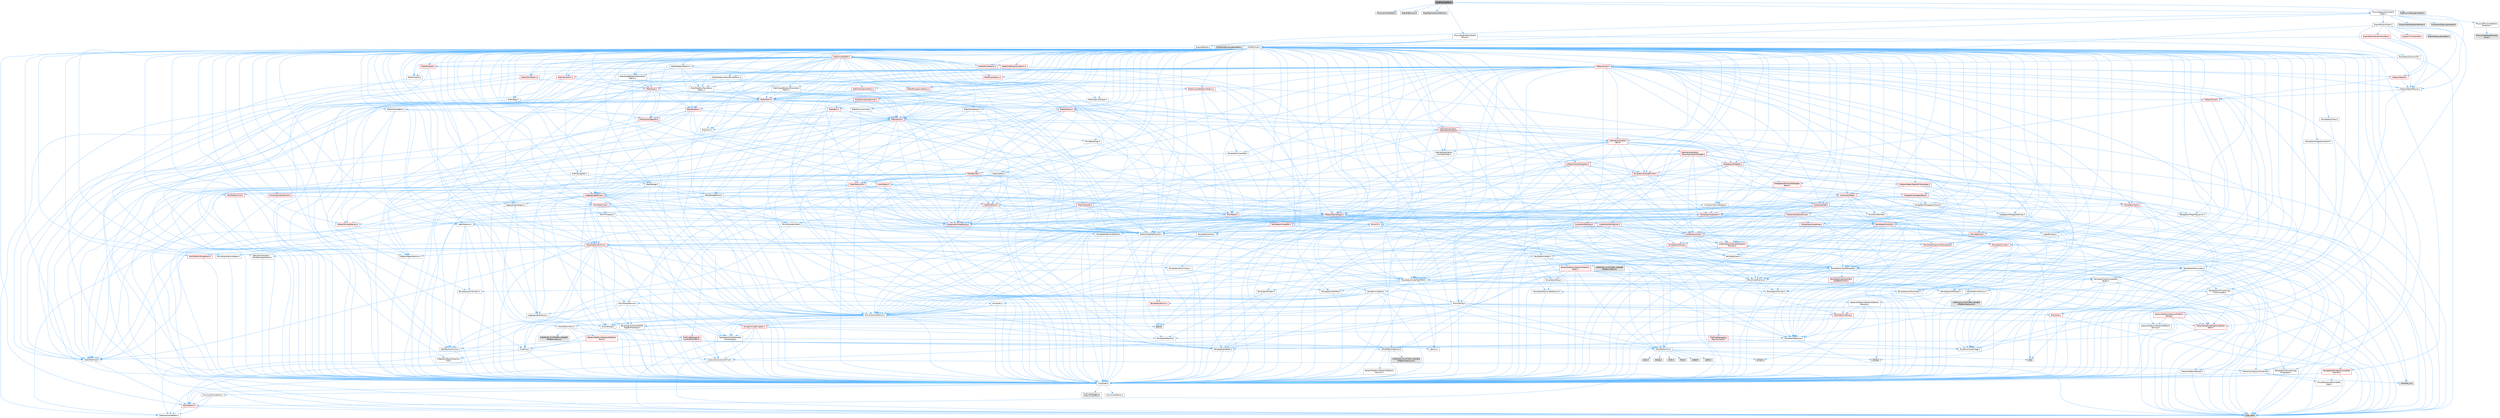 digraph "RigPhysicsData.h"
{
 // INTERACTIVE_SVG=YES
 // LATEX_PDF_SIZE
  bgcolor="transparent";
  edge [fontname=Helvetica,fontsize=10,labelfontname=Helvetica,labelfontsize=10];
  node [fontname=Helvetica,fontsize=10,shape=box,height=0.2,width=0.4];
  Node1 [id="Node000001",label="RigPhysicsData.h",height=0.2,width=0.4,color="gray40", fillcolor="grey60", style="filled", fontcolor="black",tooltip=" "];
  Node1 -> Node2 [id="edge1_Node000001_Node000002",color="steelblue1",style="solid",tooltip=" "];
  Node2 [id="Node000002",label="PhysicsControlData.h",height=0.2,width=0.4,color="grey60", fillcolor="#E0E0E0", style="filled",tooltip=" "];
  Node1 -> Node3 [id="edge2_Node000001_Node000003",color="steelblue1",style="solid",tooltip=" "];
  Node3 [id="Node000003",label="Rigs/RigPhysics.h",height=0.2,width=0.4,color="grey60", fillcolor="#E0E0E0", style="filled",tooltip=" "];
  Node1 -> Node4 [id="edge3_Node000001_Node000004",color="steelblue1",style="solid",tooltip=" "];
  Node4 [id="Node000004",label="Rigs/RigHierarchyDefines.h",height=0.2,width=0.4,color="grey60", fillcolor="#E0E0E0", style="filled",tooltip=" "];
  Node1 -> Node5 [id="edge4_Node000001_Node000005",color="steelblue1",style="solid",tooltip=" "];
  Node5 [id="Node000005",label="PhysicsEngine/Constraint\lTypes.h",height=0.2,width=0.4,color="grey40", fillcolor="white", style="filled",URL="$d7/dd1/ConstraintTypes_8h.html",tooltip=" "];
  Node5 -> Node6 [id="edge5_Node000005_Node000006",color="steelblue1",style="solid",tooltip=" "];
  Node6 [id="Node000006",label="CoreMinimal.h",height=0.2,width=0.4,color="grey40", fillcolor="white", style="filled",URL="$d7/d67/CoreMinimal_8h.html",tooltip=" "];
  Node6 -> Node7 [id="edge6_Node000006_Node000007",color="steelblue1",style="solid",tooltip=" "];
  Node7 [id="Node000007",label="CoreTypes.h",height=0.2,width=0.4,color="grey40", fillcolor="white", style="filled",URL="$dc/dec/CoreTypes_8h.html",tooltip=" "];
  Node7 -> Node8 [id="edge7_Node000007_Node000008",color="steelblue1",style="solid",tooltip=" "];
  Node8 [id="Node000008",label="HAL/Platform.h",height=0.2,width=0.4,color="red", fillcolor="#FFF0F0", style="filled",URL="$d9/dd0/Platform_8h.html",tooltip=" "];
  Node8 -> Node11 [id="edge8_Node000008_Node000011",color="steelblue1",style="solid",tooltip=" "];
  Node11 [id="Node000011",label="type_traits",height=0.2,width=0.4,color="grey60", fillcolor="#E0E0E0", style="filled",tooltip=" "];
  Node8 -> Node12 [id="edge9_Node000008_Node000012",color="steelblue1",style="solid",tooltip=" "];
  Node12 [id="Node000012",label="PreprocessorHelpers.h",height=0.2,width=0.4,color="grey40", fillcolor="white", style="filled",URL="$db/ddb/PreprocessorHelpers_8h.html",tooltip=" "];
  Node7 -> Node18 [id="edge10_Node000007_Node000018",color="steelblue1",style="solid",tooltip=" "];
  Node18 [id="Node000018",label="ProfilingDebugging\l/UMemoryDefines.h",height=0.2,width=0.4,color="grey40", fillcolor="white", style="filled",URL="$d2/da2/UMemoryDefines_8h.html",tooltip=" "];
  Node7 -> Node19 [id="edge11_Node000007_Node000019",color="steelblue1",style="solid",tooltip=" "];
  Node19 [id="Node000019",label="Misc/CoreMiscDefines.h",height=0.2,width=0.4,color="grey40", fillcolor="white", style="filled",URL="$da/d38/CoreMiscDefines_8h.html",tooltip=" "];
  Node19 -> Node8 [id="edge12_Node000019_Node000008",color="steelblue1",style="solid",tooltip=" "];
  Node19 -> Node12 [id="edge13_Node000019_Node000012",color="steelblue1",style="solid",tooltip=" "];
  Node7 -> Node20 [id="edge14_Node000007_Node000020",color="steelblue1",style="solid",tooltip=" "];
  Node20 [id="Node000020",label="Misc/CoreDefines.h",height=0.2,width=0.4,color="grey40", fillcolor="white", style="filled",URL="$d3/dd2/CoreDefines_8h.html",tooltip=" "];
  Node6 -> Node21 [id="edge15_Node000006_Node000021",color="steelblue1",style="solid",tooltip=" "];
  Node21 [id="Node000021",label="CoreFwd.h",height=0.2,width=0.4,color="grey40", fillcolor="white", style="filled",URL="$d1/d1e/CoreFwd_8h.html",tooltip=" "];
  Node21 -> Node7 [id="edge16_Node000021_Node000007",color="steelblue1",style="solid",tooltip=" "];
  Node21 -> Node22 [id="edge17_Node000021_Node000022",color="steelblue1",style="solid",tooltip=" "];
  Node22 [id="Node000022",label="Containers/ContainersFwd.h",height=0.2,width=0.4,color="grey40", fillcolor="white", style="filled",URL="$d4/d0a/ContainersFwd_8h.html",tooltip=" "];
  Node22 -> Node8 [id="edge18_Node000022_Node000008",color="steelblue1",style="solid",tooltip=" "];
  Node22 -> Node7 [id="edge19_Node000022_Node000007",color="steelblue1",style="solid",tooltip=" "];
  Node22 -> Node23 [id="edge20_Node000022_Node000023",color="steelblue1",style="solid",tooltip=" "];
  Node23 [id="Node000023",label="Traits/IsContiguousContainer.h",height=0.2,width=0.4,color="grey40", fillcolor="white", style="filled",URL="$d5/d3c/IsContiguousContainer_8h.html",tooltip=" "];
  Node23 -> Node7 [id="edge21_Node000023_Node000007",color="steelblue1",style="solid",tooltip=" "];
  Node23 -> Node24 [id="edge22_Node000023_Node000024",color="steelblue1",style="solid",tooltip=" "];
  Node24 [id="Node000024",label="Misc/StaticAssertComplete\lType.h",height=0.2,width=0.4,color="grey40", fillcolor="white", style="filled",URL="$d5/d4e/StaticAssertCompleteType_8h.html",tooltip=" "];
  Node23 -> Node25 [id="edge23_Node000023_Node000025",color="steelblue1",style="solid",tooltip=" "];
  Node25 [id="Node000025",label="initializer_list",height=0.2,width=0.4,color="grey60", fillcolor="#E0E0E0", style="filled",tooltip=" "];
  Node21 -> Node26 [id="edge24_Node000021_Node000026",color="steelblue1",style="solid",tooltip=" "];
  Node26 [id="Node000026",label="Math/MathFwd.h",height=0.2,width=0.4,color="grey40", fillcolor="white", style="filled",URL="$d2/d10/MathFwd_8h.html",tooltip=" "];
  Node26 -> Node8 [id="edge25_Node000026_Node000008",color="steelblue1",style="solid",tooltip=" "];
  Node21 -> Node27 [id="edge26_Node000021_Node000027",color="steelblue1",style="solid",tooltip=" "];
  Node27 [id="Node000027",label="UObject/UObjectHierarchy\lFwd.h",height=0.2,width=0.4,color="grey40", fillcolor="white", style="filled",URL="$d3/d13/UObjectHierarchyFwd_8h.html",tooltip=" "];
  Node6 -> Node27 [id="edge27_Node000006_Node000027",color="steelblue1",style="solid",tooltip=" "];
  Node6 -> Node22 [id="edge28_Node000006_Node000022",color="steelblue1",style="solid",tooltip=" "];
  Node6 -> Node28 [id="edge29_Node000006_Node000028",color="steelblue1",style="solid",tooltip=" "];
  Node28 [id="Node000028",label="Misc/VarArgs.h",height=0.2,width=0.4,color="grey40", fillcolor="white", style="filled",URL="$d5/d6f/VarArgs_8h.html",tooltip=" "];
  Node28 -> Node7 [id="edge30_Node000028_Node000007",color="steelblue1",style="solid",tooltip=" "];
  Node6 -> Node29 [id="edge31_Node000006_Node000029",color="steelblue1",style="solid",tooltip=" "];
  Node29 [id="Node000029",label="Logging/LogVerbosity.h",height=0.2,width=0.4,color="grey40", fillcolor="white", style="filled",URL="$d2/d8f/LogVerbosity_8h.html",tooltip=" "];
  Node29 -> Node7 [id="edge32_Node000029_Node000007",color="steelblue1",style="solid",tooltip=" "];
  Node6 -> Node30 [id="edge33_Node000006_Node000030",color="steelblue1",style="solid",tooltip=" "];
  Node30 [id="Node000030",label="Misc/OutputDevice.h",height=0.2,width=0.4,color="grey40", fillcolor="white", style="filled",URL="$d7/d32/OutputDevice_8h.html",tooltip=" "];
  Node30 -> Node21 [id="edge34_Node000030_Node000021",color="steelblue1",style="solid",tooltip=" "];
  Node30 -> Node7 [id="edge35_Node000030_Node000007",color="steelblue1",style="solid",tooltip=" "];
  Node30 -> Node29 [id="edge36_Node000030_Node000029",color="steelblue1",style="solid",tooltip=" "];
  Node30 -> Node28 [id="edge37_Node000030_Node000028",color="steelblue1",style="solid",tooltip=" "];
  Node30 -> Node31 [id="edge38_Node000030_Node000031",color="steelblue1",style="solid",tooltip=" "];
  Node31 [id="Node000031",label="Templates/IsArrayOrRefOf\lTypeByPredicate.h",height=0.2,width=0.4,color="grey40", fillcolor="white", style="filled",URL="$d6/da1/IsArrayOrRefOfTypeByPredicate_8h.html",tooltip=" "];
  Node31 -> Node7 [id="edge39_Node000031_Node000007",color="steelblue1",style="solid",tooltip=" "];
  Node30 -> Node32 [id="edge40_Node000030_Node000032",color="steelblue1",style="solid",tooltip=" "];
  Node32 [id="Node000032",label="Templates/IsValidVariadic\lFunctionArg.h",height=0.2,width=0.4,color="grey40", fillcolor="white", style="filled",URL="$d0/dc8/IsValidVariadicFunctionArg_8h.html",tooltip=" "];
  Node32 -> Node7 [id="edge41_Node000032_Node000007",color="steelblue1",style="solid",tooltip=" "];
  Node32 -> Node33 [id="edge42_Node000032_Node000033",color="steelblue1",style="solid",tooltip=" "];
  Node33 [id="Node000033",label="IsEnum.h",height=0.2,width=0.4,color="grey40", fillcolor="white", style="filled",URL="$d4/de5/IsEnum_8h.html",tooltip=" "];
  Node32 -> Node11 [id="edge43_Node000032_Node000011",color="steelblue1",style="solid",tooltip=" "];
  Node30 -> Node34 [id="edge44_Node000030_Node000034",color="steelblue1",style="solid",tooltip=" "];
  Node34 [id="Node000034",label="Traits/IsCharEncodingCompatible\lWith.h",height=0.2,width=0.4,color="red", fillcolor="#FFF0F0", style="filled",URL="$df/dd1/IsCharEncodingCompatibleWith_8h.html",tooltip=" "];
  Node34 -> Node11 [id="edge45_Node000034_Node000011",color="steelblue1",style="solid",tooltip=" "];
  Node6 -> Node36 [id="edge46_Node000006_Node000036",color="steelblue1",style="solid",tooltip=" "];
  Node36 [id="Node000036",label="HAL/PlatformCrt.h",height=0.2,width=0.4,color="grey40", fillcolor="white", style="filled",URL="$d8/d75/PlatformCrt_8h.html",tooltip=" "];
  Node36 -> Node37 [id="edge47_Node000036_Node000037",color="steelblue1",style="solid",tooltip=" "];
  Node37 [id="Node000037",label="new",height=0.2,width=0.4,color="grey60", fillcolor="#E0E0E0", style="filled",tooltip=" "];
  Node36 -> Node38 [id="edge48_Node000036_Node000038",color="steelblue1",style="solid",tooltip=" "];
  Node38 [id="Node000038",label="wchar.h",height=0.2,width=0.4,color="grey60", fillcolor="#E0E0E0", style="filled",tooltip=" "];
  Node36 -> Node39 [id="edge49_Node000036_Node000039",color="steelblue1",style="solid",tooltip=" "];
  Node39 [id="Node000039",label="stddef.h",height=0.2,width=0.4,color="grey60", fillcolor="#E0E0E0", style="filled",tooltip=" "];
  Node36 -> Node40 [id="edge50_Node000036_Node000040",color="steelblue1",style="solid",tooltip=" "];
  Node40 [id="Node000040",label="stdlib.h",height=0.2,width=0.4,color="grey60", fillcolor="#E0E0E0", style="filled",tooltip=" "];
  Node36 -> Node41 [id="edge51_Node000036_Node000041",color="steelblue1",style="solid",tooltip=" "];
  Node41 [id="Node000041",label="stdio.h",height=0.2,width=0.4,color="grey60", fillcolor="#E0E0E0", style="filled",tooltip=" "];
  Node36 -> Node42 [id="edge52_Node000036_Node000042",color="steelblue1",style="solid",tooltip=" "];
  Node42 [id="Node000042",label="stdarg.h",height=0.2,width=0.4,color="grey60", fillcolor="#E0E0E0", style="filled",tooltip=" "];
  Node36 -> Node43 [id="edge53_Node000036_Node000043",color="steelblue1",style="solid",tooltip=" "];
  Node43 [id="Node000043",label="math.h",height=0.2,width=0.4,color="grey60", fillcolor="#E0E0E0", style="filled",tooltip=" "];
  Node36 -> Node44 [id="edge54_Node000036_Node000044",color="steelblue1",style="solid",tooltip=" "];
  Node44 [id="Node000044",label="float.h",height=0.2,width=0.4,color="grey60", fillcolor="#E0E0E0", style="filled",tooltip=" "];
  Node36 -> Node45 [id="edge55_Node000036_Node000045",color="steelblue1",style="solid",tooltip=" "];
  Node45 [id="Node000045",label="string.h",height=0.2,width=0.4,color="grey60", fillcolor="#E0E0E0", style="filled",tooltip=" "];
  Node6 -> Node46 [id="edge56_Node000006_Node000046",color="steelblue1",style="solid",tooltip=" "];
  Node46 [id="Node000046",label="HAL/PlatformMisc.h",height=0.2,width=0.4,color="grey40", fillcolor="white", style="filled",URL="$d0/df5/PlatformMisc_8h.html",tooltip=" "];
  Node46 -> Node7 [id="edge57_Node000046_Node000007",color="steelblue1",style="solid",tooltip=" "];
  Node46 -> Node47 [id="edge58_Node000046_Node000047",color="steelblue1",style="solid",tooltip=" "];
  Node47 [id="Node000047",label="GenericPlatform/GenericPlatform\lMisc.h",height=0.2,width=0.4,color="red", fillcolor="#FFF0F0", style="filled",URL="$db/d9a/GenericPlatformMisc_8h.html",tooltip=" "];
  Node47 -> Node21 [id="edge59_Node000047_Node000021",color="steelblue1",style="solid",tooltip=" "];
  Node47 -> Node7 [id="edge60_Node000047_Node000007",color="steelblue1",style="solid",tooltip=" "];
  Node47 -> Node36 [id="edge61_Node000047_Node000036",color="steelblue1",style="solid",tooltip=" "];
  Node47 -> Node51 [id="edge62_Node000047_Node000051",color="steelblue1",style="solid",tooltip=" "];
  Node51 [id="Node000051",label="Math/NumericLimits.h",height=0.2,width=0.4,color="grey40", fillcolor="white", style="filled",URL="$df/d1b/NumericLimits_8h.html",tooltip=" "];
  Node51 -> Node7 [id="edge63_Node000051_Node000007",color="steelblue1",style="solid",tooltip=" "];
  Node47 -> Node53 [id="edge64_Node000047_Node000053",color="steelblue1",style="solid",tooltip=" "];
  Node53 [id="Node000053",label="Misc/EnumClassFlags.h",height=0.2,width=0.4,color="grey40", fillcolor="white", style="filled",URL="$d8/de7/EnumClassFlags_8h.html",tooltip=" "];
  Node46 -> Node56 [id="edge65_Node000046_Node000056",color="steelblue1",style="solid",tooltip=" "];
  Node56 [id="Node000056",label="COMPILED_PLATFORM_HEADER\l(PlatformMisc.h)",height=0.2,width=0.4,color="grey60", fillcolor="#E0E0E0", style="filled",tooltip=" "];
  Node46 -> Node57 [id="edge66_Node000046_Node000057",color="steelblue1",style="solid",tooltip=" "];
  Node57 [id="Node000057",label="ProfilingDebugging\l/CpuProfilerTrace.h",height=0.2,width=0.4,color="red", fillcolor="#FFF0F0", style="filled",URL="$da/dcb/CpuProfilerTrace_8h.html",tooltip=" "];
  Node57 -> Node7 [id="edge67_Node000057_Node000007",color="steelblue1",style="solid",tooltip=" "];
  Node57 -> Node22 [id="edge68_Node000057_Node000022",color="steelblue1",style="solid",tooltip=" "];
  Node57 -> Node58 [id="edge69_Node000057_Node000058",color="steelblue1",style="solid",tooltip=" "];
  Node58 [id="Node000058",label="HAL/PlatformAtomics.h",height=0.2,width=0.4,color="grey40", fillcolor="white", style="filled",URL="$d3/d36/PlatformAtomics_8h.html",tooltip=" "];
  Node58 -> Node7 [id="edge70_Node000058_Node000007",color="steelblue1",style="solid",tooltip=" "];
  Node58 -> Node59 [id="edge71_Node000058_Node000059",color="steelblue1",style="solid",tooltip=" "];
  Node59 [id="Node000059",label="GenericPlatform/GenericPlatform\lAtomics.h",height=0.2,width=0.4,color="grey40", fillcolor="white", style="filled",URL="$da/d72/GenericPlatformAtomics_8h.html",tooltip=" "];
  Node59 -> Node7 [id="edge72_Node000059_Node000007",color="steelblue1",style="solid",tooltip=" "];
  Node58 -> Node60 [id="edge73_Node000058_Node000060",color="steelblue1",style="solid",tooltip=" "];
  Node60 [id="Node000060",label="COMPILED_PLATFORM_HEADER\l(PlatformAtomics.h)",height=0.2,width=0.4,color="grey60", fillcolor="#E0E0E0", style="filled",tooltip=" "];
  Node57 -> Node12 [id="edge74_Node000057_Node000012",color="steelblue1",style="solid",tooltip=" "];
  Node6 -> Node65 [id="edge75_Node000006_Node000065",color="steelblue1",style="solid",tooltip=" "];
  Node65 [id="Node000065",label="Misc/AssertionMacros.h",height=0.2,width=0.4,color="grey40", fillcolor="white", style="filled",URL="$d0/dfa/AssertionMacros_8h.html",tooltip=" "];
  Node65 -> Node7 [id="edge76_Node000065_Node000007",color="steelblue1",style="solid",tooltip=" "];
  Node65 -> Node8 [id="edge77_Node000065_Node000008",color="steelblue1",style="solid",tooltip=" "];
  Node65 -> Node46 [id="edge78_Node000065_Node000046",color="steelblue1",style="solid",tooltip=" "];
  Node65 -> Node12 [id="edge79_Node000065_Node000012",color="steelblue1",style="solid",tooltip=" "];
  Node65 -> Node66 [id="edge80_Node000065_Node000066",color="steelblue1",style="solid",tooltip=" "];
  Node66 [id="Node000066",label="Templates/EnableIf.h",height=0.2,width=0.4,color="grey40", fillcolor="white", style="filled",URL="$d7/d60/EnableIf_8h.html",tooltip=" "];
  Node66 -> Node7 [id="edge81_Node000066_Node000007",color="steelblue1",style="solid",tooltip=" "];
  Node65 -> Node31 [id="edge82_Node000065_Node000031",color="steelblue1",style="solid",tooltip=" "];
  Node65 -> Node32 [id="edge83_Node000065_Node000032",color="steelblue1",style="solid",tooltip=" "];
  Node65 -> Node34 [id="edge84_Node000065_Node000034",color="steelblue1",style="solid",tooltip=" "];
  Node65 -> Node28 [id="edge85_Node000065_Node000028",color="steelblue1",style="solid",tooltip=" "];
  Node65 -> Node67 [id="edge86_Node000065_Node000067",color="steelblue1",style="solid",tooltip=" "];
  Node67 [id="Node000067",label="String/FormatStringSan.h",height=0.2,width=0.4,color="red", fillcolor="#FFF0F0", style="filled",URL="$d3/d8b/FormatStringSan_8h.html",tooltip=" "];
  Node67 -> Node11 [id="edge87_Node000067_Node000011",color="steelblue1",style="solid",tooltip=" "];
  Node67 -> Node7 [id="edge88_Node000067_Node000007",color="steelblue1",style="solid",tooltip=" "];
  Node67 -> Node68 [id="edge89_Node000067_Node000068",color="steelblue1",style="solid",tooltip=" "];
  Node68 [id="Node000068",label="Templates/Requires.h",height=0.2,width=0.4,color="grey40", fillcolor="white", style="filled",URL="$dc/d96/Requires_8h.html",tooltip=" "];
  Node68 -> Node66 [id="edge90_Node000068_Node000066",color="steelblue1",style="solid",tooltip=" "];
  Node68 -> Node11 [id="edge91_Node000068_Node000011",color="steelblue1",style="solid",tooltip=" "];
  Node67 -> Node69 [id="edge92_Node000067_Node000069",color="steelblue1",style="solid",tooltip=" "];
  Node69 [id="Node000069",label="Templates/Identity.h",height=0.2,width=0.4,color="grey40", fillcolor="white", style="filled",URL="$d0/dd5/Identity_8h.html",tooltip=" "];
  Node67 -> Node32 [id="edge93_Node000067_Node000032",color="steelblue1",style="solid",tooltip=" "];
  Node67 -> Node22 [id="edge94_Node000067_Node000022",color="steelblue1",style="solid",tooltip=" "];
  Node65 -> Node73 [id="edge95_Node000065_Node000073",color="steelblue1",style="solid",tooltip=" "];
  Node73 [id="Node000073",label="atomic",height=0.2,width=0.4,color="grey60", fillcolor="#E0E0E0", style="filled",tooltip=" "];
  Node6 -> Node74 [id="edge96_Node000006_Node000074",color="steelblue1",style="solid",tooltip=" "];
  Node74 [id="Node000074",label="Templates/IsPointer.h",height=0.2,width=0.4,color="grey40", fillcolor="white", style="filled",URL="$d7/d05/IsPointer_8h.html",tooltip=" "];
  Node74 -> Node7 [id="edge97_Node000074_Node000007",color="steelblue1",style="solid",tooltip=" "];
  Node6 -> Node75 [id="edge98_Node000006_Node000075",color="steelblue1",style="solid",tooltip=" "];
  Node75 [id="Node000075",label="HAL/PlatformMemory.h",height=0.2,width=0.4,color="grey40", fillcolor="white", style="filled",URL="$de/d68/PlatformMemory_8h.html",tooltip=" "];
  Node75 -> Node7 [id="edge99_Node000075_Node000007",color="steelblue1",style="solid",tooltip=" "];
  Node75 -> Node76 [id="edge100_Node000075_Node000076",color="steelblue1",style="solid",tooltip=" "];
  Node76 [id="Node000076",label="GenericPlatform/GenericPlatform\lMemory.h",height=0.2,width=0.4,color="grey40", fillcolor="white", style="filled",URL="$dd/d22/GenericPlatformMemory_8h.html",tooltip=" "];
  Node76 -> Node21 [id="edge101_Node000076_Node000021",color="steelblue1",style="solid",tooltip=" "];
  Node76 -> Node7 [id="edge102_Node000076_Node000007",color="steelblue1",style="solid",tooltip=" "];
  Node76 -> Node77 [id="edge103_Node000076_Node000077",color="steelblue1",style="solid",tooltip=" "];
  Node77 [id="Node000077",label="HAL/PlatformString.h",height=0.2,width=0.4,color="red", fillcolor="#FFF0F0", style="filled",URL="$db/db5/PlatformString_8h.html",tooltip=" "];
  Node77 -> Node7 [id="edge104_Node000077_Node000007",color="steelblue1",style="solid",tooltip=" "];
  Node76 -> Node45 [id="edge105_Node000076_Node000045",color="steelblue1",style="solid",tooltip=" "];
  Node76 -> Node38 [id="edge106_Node000076_Node000038",color="steelblue1",style="solid",tooltip=" "];
  Node75 -> Node79 [id="edge107_Node000075_Node000079",color="steelblue1",style="solid",tooltip=" "];
  Node79 [id="Node000079",label="COMPILED_PLATFORM_HEADER\l(PlatformMemory.h)",height=0.2,width=0.4,color="grey60", fillcolor="#E0E0E0", style="filled",tooltip=" "];
  Node6 -> Node58 [id="edge108_Node000006_Node000058",color="steelblue1",style="solid",tooltip=" "];
  Node6 -> Node80 [id="edge109_Node000006_Node000080",color="steelblue1",style="solid",tooltip=" "];
  Node80 [id="Node000080",label="Misc/Exec.h",height=0.2,width=0.4,color="grey40", fillcolor="white", style="filled",URL="$de/ddb/Exec_8h.html",tooltip=" "];
  Node80 -> Node7 [id="edge110_Node000080_Node000007",color="steelblue1",style="solid",tooltip=" "];
  Node80 -> Node65 [id="edge111_Node000080_Node000065",color="steelblue1",style="solid",tooltip=" "];
  Node6 -> Node81 [id="edge112_Node000006_Node000081",color="steelblue1",style="solid",tooltip=" "];
  Node81 [id="Node000081",label="HAL/MemoryBase.h",height=0.2,width=0.4,color="grey40", fillcolor="white", style="filled",URL="$d6/d9f/MemoryBase_8h.html",tooltip=" "];
  Node81 -> Node7 [id="edge113_Node000081_Node000007",color="steelblue1",style="solid",tooltip=" "];
  Node81 -> Node58 [id="edge114_Node000081_Node000058",color="steelblue1",style="solid",tooltip=" "];
  Node81 -> Node36 [id="edge115_Node000081_Node000036",color="steelblue1",style="solid",tooltip=" "];
  Node81 -> Node80 [id="edge116_Node000081_Node000080",color="steelblue1",style="solid",tooltip=" "];
  Node81 -> Node30 [id="edge117_Node000081_Node000030",color="steelblue1",style="solid",tooltip=" "];
  Node81 -> Node82 [id="edge118_Node000081_Node000082",color="steelblue1",style="solid",tooltip=" "];
  Node82 [id="Node000082",label="Templates/Atomic.h",height=0.2,width=0.4,color="red", fillcolor="#FFF0F0", style="filled",URL="$d3/d91/Atomic_8h.html",tooltip=" "];
  Node82 -> Node73 [id="edge119_Node000082_Node000073",color="steelblue1",style="solid",tooltip=" "];
  Node6 -> Node91 [id="edge120_Node000006_Node000091",color="steelblue1",style="solid",tooltip=" "];
  Node91 [id="Node000091",label="HAL/UnrealMemory.h",height=0.2,width=0.4,color="grey40", fillcolor="white", style="filled",URL="$d9/d96/UnrealMemory_8h.html",tooltip=" "];
  Node91 -> Node7 [id="edge121_Node000091_Node000007",color="steelblue1",style="solid",tooltip=" "];
  Node91 -> Node76 [id="edge122_Node000091_Node000076",color="steelblue1",style="solid",tooltip=" "];
  Node91 -> Node81 [id="edge123_Node000091_Node000081",color="steelblue1",style="solid",tooltip=" "];
  Node91 -> Node75 [id="edge124_Node000091_Node000075",color="steelblue1",style="solid",tooltip=" "];
  Node91 -> Node92 [id="edge125_Node000091_Node000092",color="steelblue1",style="solid",tooltip=" "];
  Node92 [id="Node000092",label="ProfilingDebugging\l/MemoryTrace.h",height=0.2,width=0.4,color="red", fillcolor="#FFF0F0", style="filled",URL="$da/dd7/MemoryTrace_8h.html",tooltip=" "];
  Node92 -> Node8 [id="edge126_Node000092_Node000008",color="steelblue1",style="solid",tooltip=" "];
  Node92 -> Node53 [id="edge127_Node000092_Node000053",color="steelblue1",style="solid",tooltip=" "];
  Node91 -> Node74 [id="edge128_Node000091_Node000074",color="steelblue1",style="solid",tooltip=" "];
  Node6 -> Node93 [id="edge129_Node000006_Node000093",color="steelblue1",style="solid",tooltip=" "];
  Node93 [id="Node000093",label="Templates/IsArithmetic.h",height=0.2,width=0.4,color="grey40", fillcolor="white", style="filled",URL="$d2/d5d/IsArithmetic_8h.html",tooltip=" "];
  Node93 -> Node7 [id="edge130_Node000093_Node000007",color="steelblue1",style="solid",tooltip=" "];
  Node6 -> Node87 [id="edge131_Node000006_Node000087",color="steelblue1",style="solid",tooltip=" "];
  Node87 [id="Node000087",label="Templates/AndOrNot.h",height=0.2,width=0.4,color="grey40", fillcolor="white", style="filled",URL="$db/d0a/AndOrNot_8h.html",tooltip=" "];
  Node87 -> Node7 [id="edge132_Node000087_Node000007",color="steelblue1",style="solid",tooltip=" "];
  Node6 -> Node94 [id="edge133_Node000006_Node000094",color="steelblue1",style="solid",tooltip=" "];
  Node94 [id="Node000094",label="Templates/IsPODType.h",height=0.2,width=0.4,color="grey40", fillcolor="white", style="filled",URL="$d7/db1/IsPODType_8h.html",tooltip=" "];
  Node94 -> Node7 [id="edge134_Node000094_Node000007",color="steelblue1",style="solid",tooltip=" "];
  Node6 -> Node95 [id="edge135_Node000006_Node000095",color="steelblue1",style="solid",tooltip=" "];
  Node95 [id="Node000095",label="Templates/IsUECoreType.h",height=0.2,width=0.4,color="grey40", fillcolor="white", style="filled",URL="$d1/db8/IsUECoreType_8h.html",tooltip=" "];
  Node95 -> Node7 [id="edge136_Node000095_Node000007",color="steelblue1",style="solid",tooltip=" "];
  Node95 -> Node11 [id="edge137_Node000095_Node000011",color="steelblue1",style="solid",tooltip=" "];
  Node6 -> Node88 [id="edge138_Node000006_Node000088",color="steelblue1",style="solid",tooltip=" "];
  Node88 [id="Node000088",label="Templates/IsTriviallyCopy\lConstructible.h",height=0.2,width=0.4,color="grey40", fillcolor="white", style="filled",URL="$d3/d78/IsTriviallyCopyConstructible_8h.html",tooltip=" "];
  Node88 -> Node7 [id="edge139_Node000088_Node000007",color="steelblue1",style="solid",tooltip=" "];
  Node88 -> Node11 [id="edge140_Node000088_Node000011",color="steelblue1",style="solid",tooltip=" "];
  Node6 -> Node96 [id="edge141_Node000006_Node000096",color="steelblue1",style="solid",tooltip=" "];
  Node96 [id="Node000096",label="Templates/UnrealTypeTraits.h",height=0.2,width=0.4,color="grey40", fillcolor="white", style="filled",URL="$d2/d2d/UnrealTypeTraits_8h.html",tooltip=" "];
  Node96 -> Node7 [id="edge142_Node000096_Node000007",color="steelblue1",style="solid",tooltip=" "];
  Node96 -> Node74 [id="edge143_Node000096_Node000074",color="steelblue1",style="solid",tooltip=" "];
  Node96 -> Node65 [id="edge144_Node000096_Node000065",color="steelblue1",style="solid",tooltip=" "];
  Node96 -> Node87 [id="edge145_Node000096_Node000087",color="steelblue1",style="solid",tooltip=" "];
  Node96 -> Node66 [id="edge146_Node000096_Node000066",color="steelblue1",style="solid",tooltip=" "];
  Node96 -> Node93 [id="edge147_Node000096_Node000093",color="steelblue1",style="solid",tooltip=" "];
  Node96 -> Node33 [id="edge148_Node000096_Node000033",color="steelblue1",style="solid",tooltip=" "];
  Node96 -> Node97 [id="edge149_Node000096_Node000097",color="steelblue1",style="solid",tooltip=" "];
  Node97 [id="Node000097",label="Templates/Models.h",height=0.2,width=0.4,color="grey40", fillcolor="white", style="filled",URL="$d3/d0c/Models_8h.html",tooltip=" "];
  Node97 -> Node69 [id="edge150_Node000097_Node000069",color="steelblue1",style="solid",tooltip=" "];
  Node96 -> Node94 [id="edge151_Node000096_Node000094",color="steelblue1",style="solid",tooltip=" "];
  Node96 -> Node95 [id="edge152_Node000096_Node000095",color="steelblue1",style="solid",tooltip=" "];
  Node96 -> Node88 [id="edge153_Node000096_Node000088",color="steelblue1",style="solid",tooltip=" "];
  Node6 -> Node66 [id="edge154_Node000006_Node000066",color="steelblue1",style="solid",tooltip=" "];
  Node6 -> Node98 [id="edge155_Node000006_Node000098",color="steelblue1",style="solid",tooltip=" "];
  Node98 [id="Node000098",label="Templates/RemoveReference.h",height=0.2,width=0.4,color="grey40", fillcolor="white", style="filled",URL="$da/dbe/RemoveReference_8h.html",tooltip=" "];
  Node98 -> Node7 [id="edge156_Node000098_Node000007",color="steelblue1",style="solid",tooltip=" "];
  Node6 -> Node99 [id="edge157_Node000006_Node000099",color="steelblue1",style="solid",tooltip=" "];
  Node99 [id="Node000099",label="Templates/IntegralConstant.h",height=0.2,width=0.4,color="grey40", fillcolor="white", style="filled",URL="$db/d1b/IntegralConstant_8h.html",tooltip=" "];
  Node99 -> Node7 [id="edge158_Node000099_Node000007",color="steelblue1",style="solid",tooltip=" "];
  Node6 -> Node100 [id="edge159_Node000006_Node000100",color="steelblue1",style="solid",tooltip=" "];
  Node100 [id="Node000100",label="Templates/IsClass.h",height=0.2,width=0.4,color="grey40", fillcolor="white", style="filled",URL="$db/dcb/IsClass_8h.html",tooltip=" "];
  Node100 -> Node7 [id="edge160_Node000100_Node000007",color="steelblue1",style="solid",tooltip=" "];
  Node6 -> Node101 [id="edge161_Node000006_Node000101",color="steelblue1",style="solid",tooltip=" "];
  Node101 [id="Node000101",label="Templates/TypeCompatible\lBytes.h",height=0.2,width=0.4,color="grey40", fillcolor="white", style="filled",URL="$df/d0a/TypeCompatibleBytes_8h.html",tooltip=" "];
  Node101 -> Node7 [id="edge162_Node000101_Node000007",color="steelblue1",style="solid",tooltip=" "];
  Node101 -> Node45 [id="edge163_Node000101_Node000045",color="steelblue1",style="solid",tooltip=" "];
  Node101 -> Node37 [id="edge164_Node000101_Node000037",color="steelblue1",style="solid",tooltip=" "];
  Node101 -> Node11 [id="edge165_Node000101_Node000011",color="steelblue1",style="solid",tooltip=" "];
  Node6 -> Node23 [id="edge166_Node000006_Node000023",color="steelblue1",style="solid",tooltip=" "];
  Node6 -> Node102 [id="edge167_Node000006_Node000102",color="steelblue1",style="solid",tooltip=" "];
  Node102 [id="Node000102",label="Templates/UnrealTemplate.h",height=0.2,width=0.4,color="grey40", fillcolor="white", style="filled",URL="$d4/d24/UnrealTemplate_8h.html",tooltip=" "];
  Node102 -> Node7 [id="edge168_Node000102_Node000007",color="steelblue1",style="solid",tooltip=" "];
  Node102 -> Node74 [id="edge169_Node000102_Node000074",color="steelblue1",style="solid",tooltip=" "];
  Node102 -> Node91 [id="edge170_Node000102_Node000091",color="steelblue1",style="solid",tooltip=" "];
  Node102 -> Node103 [id="edge171_Node000102_Node000103",color="steelblue1",style="solid",tooltip=" "];
  Node103 [id="Node000103",label="Templates/CopyQualifiers\lAndRefsFromTo.h",height=0.2,width=0.4,color="red", fillcolor="#FFF0F0", style="filled",URL="$d3/db3/CopyQualifiersAndRefsFromTo_8h.html",tooltip=" "];
  Node102 -> Node96 [id="edge172_Node000102_Node000096",color="steelblue1",style="solid",tooltip=" "];
  Node102 -> Node98 [id="edge173_Node000102_Node000098",color="steelblue1",style="solid",tooltip=" "];
  Node102 -> Node68 [id="edge174_Node000102_Node000068",color="steelblue1",style="solid",tooltip=" "];
  Node102 -> Node101 [id="edge175_Node000102_Node000101",color="steelblue1",style="solid",tooltip=" "];
  Node102 -> Node69 [id="edge176_Node000102_Node000069",color="steelblue1",style="solid",tooltip=" "];
  Node102 -> Node23 [id="edge177_Node000102_Node000023",color="steelblue1",style="solid",tooltip=" "];
  Node102 -> Node105 [id="edge178_Node000102_Node000105",color="steelblue1",style="solid",tooltip=" "];
  Node105 [id="Node000105",label="Traits/UseBitwiseSwap.h",height=0.2,width=0.4,color="grey40", fillcolor="white", style="filled",URL="$db/df3/UseBitwiseSwap_8h.html",tooltip=" "];
  Node105 -> Node7 [id="edge179_Node000105_Node000007",color="steelblue1",style="solid",tooltip=" "];
  Node105 -> Node11 [id="edge180_Node000105_Node000011",color="steelblue1",style="solid",tooltip=" "];
  Node102 -> Node11 [id="edge181_Node000102_Node000011",color="steelblue1",style="solid",tooltip=" "];
  Node6 -> Node51 [id="edge182_Node000006_Node000051",color="steelblue1",style="solid",tooltip=" "];
  Node6 -> Node106 [id="edge183_Node000006_Node000106",color="steelblue1",style="solid",tooltip=" "];
  Node106 [id="Node000106",label="HAL/PlatformMath.h",height=0.2,width=0.4,color="grey40", fillcolor="white", style="filled",URL="$dc/d53/PlatformMath_8h.html",tooltip=" "];
  Node106 -> Node7 [id="edge184_Node000106_Node000007",color="steelblue1",style="solid",tooltip=" "];
  Node106 -> Node107 [id="edge185_Node000106_Node000107",color="steelblue1",style="solid",tooltip=" "];
  Node107 [id="Node000107",label="GenericPlatform/GenericPlatform\lMath.h",height=0.2,width=0.4,color="red", fillcolor="#FFF0F0", style="filled",URL="$d5/d79/GenericPlatformMath_8h.html",tooltip=" "];
  Node107 -> Node7 [id="edge186_Node000107_Node000007",color="steelblue1",style="solid",tooltip=" "];
  Node107 -> Node22 [id="edge187_Node000107_Node000022",color="steelblue1",style="solid",tooltip=" "];
  Node107 -> Node36 [id="edge188_Node000107_Node000036",color="steelblue1",style="solid",tooltip=" "];
  Node107 -> Node87 [id="edge189_Node000107_Node000087",color="steelblue1",style="solid",tooltip=" "];
  Node107 -> Node108 [id="edge190_Node000107_Node000108",color="steelblue1",style="solid",tooltip=" "];
  Node108 [id="Node000108",label="Templates/Decay.h",height=0.2,width=0.4,color="grey40", fillcolor="white", style="filled",URL="$dd/d0f/Decay_8h.html",tooltip=" "];
  Node108 -> Node7 [id="edge191_Node000108_Node000007",color="steelblue1",style="solid",tooltip=" "];
  Node108 -> Node98 [id="edge192_Node000108_Node000098",color="steelblue1",style="solid",tooltip=" "];
  Node108 -> Node11 [id="edge193_Node000108_Node000011",color="steelblue1",style="solid",tooltip=" "];
  Node107 -> Node96 [id="edge194_Node000107_Node000096",color="steelblue1",style="solid",tooltip=" "];
  Node107 -> Node68 [id="edge195_Node000107_Node000068",color="steelblue1",style="solid",tooltip=" "];
  Node107 -> Node101 [id="edge196_Node000107_Node000101",color="steelblue1",style="solid",tooltip=" "];
  Node107 -> Node11 [id="edge197_Node000107_Node000011",color="steelblue1",style="solid",tooltip=" "];
  Node106 -> Node113 [id="edge198_Node000106_Node000113",color="steelblue1",style="solid",tooltip=" "];
  Node113 [id="Node000113",label="COMPILED_PLATFORM_HEADER\l(PlatformMath.h)",height=0.2,width=0.4,color="grey60", fillcolor="#E0E0E0", style="filled",tooltip=" "];
  Node6 -> Node89 [id="edge199_Node000006_Node000089",color="steelblue1",style="solid",tooltip=" "];
  Node89 [id="Node000089",label="Templates/IsTriviallyCopy\lAssignable.h",height=0.2,width=0.4,color="grey40", fillcolor="white", style="filled",URL="$d2/df2/IsTriviallyCopyAssignable_8h.html",tooltip=" "];
  Node89 -> Node7 [id="edge200_Node000089_Node000007",color="steelblue1",style="solid",tooltip=" "];
  Node89 -> Node11 [id="edge201_Node000089_Node000011",color="steelblue1",style="solid",tooltip=" "];
  Node6 -> Node114 [id="edge202_Node000006_Node000114",color="steelblue1",style="solid",tooltip=" "];
  Node114 [id="Node000114",label="Templates/MemoryOps.h",height=0.2,width=0.4,color="grey40", fillcolor="white", style="filled",URL="$db/dea/MemoryOps_8h.html",tooltip=" "];
  Node114 -> Node7 [id="edge203_Node000114_Node000007",color="steelblue1",style="solid",tooltip=" "];
  Node114 -> Node91 [id="edge204_Node000114_Node000091",color="steelblue1",style="solid",tooltip=" "];
  Node114 -> Node89 [id="edge205_Node000114_Node000089",color="steelblue1",style="solid",tooltip=" "];
  Node114 -> Node88 [id="edge206_Node000114_Node000088",color="steelblue1",style="solid",tooltip=" "];
  Node114 -> Node68 [id="edge207_Node000114_Node000068",color="steelblue1",style="solid",tooltip=" "];
  Node114 -> Node96 [id="edge208_Node000114_Node000096",color="steelblue1",style="solid",tooltip=" "];
  Node114 -> Node105 [id="edge209_Node000114_Node000105",color="steelblue1",style="solid",tooltip=" "];
  Node114 -> Node37 [id="edge210_Node000114_Node000037",color="steelblue1",style="solid",tooltip=" "];
  Node114 -> Node11 [id="edge211_Node000114_Node000011",color="steelblue1",style="solid",tooltip=" "];
  Node6 -> Node115 [id="edge212_Node000006_Node000115",color="steelblue1",style="solid",tooltip=" "];
  Node115 [id="Node000115",label="Containers/ContainerAllocation\lPolicies.h",height=0.2,width=0.4,color="red", fillcolor="#FFF0F0", style="filled",URL="$d7/dff/ContainerAllocationPolicies_8h.html",tooltip=" "];
  Node115 -> Node7 [id="edge213_Node000115_Node000007",color="steelblue1",style="solid",tooltip=" "];
  Node115 -> Node115 [id="edge214_Node000115_Node000115",color="steelblue1",style="solid",tooltip=" "];
  Node115 -> Node106 [id="edge215_Node000115_Node000106",color="steelblue1",style="solid",tooltip=" "];
  Node115 -> Node91 [id="edge216_Node000115_Node000091",color="steelblue1",style="solid",tooltip=" "];
  Node115 -> Node51 [id="edge217_Node000115_Node000051",color="steelblue1",style="solid",tooltip=" "];
  Node115 -> Node65 [id="edge218_Node000115_Node000065",color="steelblue1",style="solid",tooltip=" "];
  Node115 -> Node114 [id="edge219_Node000115_Node000114",color="steelblue1",style="solid",tooltip=" "];
  Node115 -> Node101 [id="edge220_Node000115_Node000101",color="steelblue1",style="solid",tooltip=" "];
  Node115 -> Node11 [id="edge221_Node000115_Node000011",color="steelblue1",style="solid",tooltip=" "];
  Node6 -> Node118 [id="edge222_Node000006_Node000118",color="steelblue1",style="solid",tooltip=" "];
  Node118 [id="Node000118",label="Templates/IsEnumClass.h",height=0.2,width=0.4,color="grey40", fillcolor="white", style="filled",URL="$d7/d15/IsEnumClass_8h.html",tooltip=" "];
  Node118 -> Node7 [id="edge223_Node000118_Node000007",color="steelblue1",style="solid",tooltip=" "];
  Node118 -> Node87 [id="edge224_Node000118_Node000087",color="steelblue1",style="solid",tooltip=" "];
  Node6 -> Node119 [id="edge225_Node000006_Node000119",color="steelblue1",style="solid",tooltip=" "];
  Node119 [id="Node000119",label="HAL/PlatformProperties.h",height=0.2,width=0.4,color="red", fillcolor="#FFF0F0", style="filled",URL="$d9/db0/PlatformProperties_8h.html",tooltip=" "];
  Node119 -> Node7 [id="edge226_Node000119_Node000007",color="steelblue1",style="solid",tooltip=" "];
  Node6 -> Node122 [id="edge227_Node000006_Node000122",color="steelblue1",style="solid",tooltip=" "];
  Node122 [id="Node000122",label="Misc/EngineVersionBase.h",height=0.2,width=0.4,color="grey40", fillcolor="white", style="filled",URL="$d5/d2b/EngineVersionBase_8h.html",tooltip=" "];
  Node122 -> Node7 [id="edge228_Node000122_Node000007",color="steelblue1",style="solid",tooltip=" "];
  Node6 -> Node123 [id="edge229_Node000006_Node000123",color="steelblue1",style="solid",tooltip=" "];
  Node123 [id="Node000123",label="Internationalization\l/TextNamespaceFwd.h",height=0.2,width=0.4,color="grey40", fillcolor="white", style="filled",URL="$d8/d97/TextNamespaceFwd_8h.html",tooltip=" "];
  Node123 -> Node7 [id="edge230_Node000123_Node000007",color="steelblue1",style="solid",tooltip=" "];
  Node6 -> Node124 [id="edge231_Node000006_Node000124",color="steelblue1",style="solid",tooltip=" "];
  Node124 [id="Node000124",label="Serialization/Archive.h",height=0.2,width=0.4,color="red", fillcolor="#FFF0F0", style="filled",URL="$d7/d3b/Archive_8h.html",tooltip=" "];
  Node124 -> Node21 [id="edge232_Node000124_Node000021",color="steelblue1",style="solid",tooltip=" "];
  Node124 -> Node7 [id="edge233_Node000124_Node000007",color="steelblue1",style="solid",tooltip=" "];
  Node124 -> Node119 [id="edge234_Node000124_Node000119",color="steelblue1",style="solid",tooltip=" "];
  Node124 -> Node123 [id="edge235_Node000124_Node000123",color="steelblue1",style="solid",tooltip=" "];
  Node124 -> Node26 [id="edge236_Node000124_Node000026",color="steelblue1",style="solid",tooltip=" "];
  Node124 -> Node65 [id="edge237_Node000124_Node000065",color="steelblue1",style="solid",tooltip=" "];
  Node124 -> Node122 [id="edge238_Node000124_Node000122",color="steelblue1",style="solid",tooltip=" "];
  Node124 -> Node28 [id="edge239_Node000124_Node000028",color="steelblue1",style="solid",tooltip=" "];
  Node124 -> Node66 [id="edge240_Node000124_Node000066",color="steelblue1",style="solid",tooltip=" "];
  Node124 -> Node31 [id="edge241_Node000124_Node000031",color="steelblue1",style="solid",tooltip=" "];
  Node124 -> Node118 [id="edge242_Node000124_Node000118",color="steelblue1",style="solid",tooltip=" "];
  Node124 -> Node32 [id="edge243_Node000124_Node000032",color="steelblue1",style="solid",tooltip=" "];
  Node124 -> Node102 [id="edge244_Node000124_Node000102",color="steelblue1",style="solid",tooltip=" "];
  Node124 -> Node34 [id="edge245_Node000124_Node000034",color="steelblue1",style="solid",tooltip=" "];
  Node124 -> Node127 [id="edge246_Node000124_Node000127",color="steelblue1",style="solid",tooltip=" "];
  Node127 [id="Node000127",label="UObject/ObjectVersion.h",height=0.2,width=0.4,color="grey40", fillcolor="white", style="filled",URL="$da/d63/ObjectVersion_8h.html",tooltip=" "];
  Node127 -> Node7 [id="edge247_Node000127_Node000007",color="steelblue1",style="solid",tooltip=" "];
  Node6 -> Node128 [id="edge248_Node000006_Node000128",color="steelblue1",style="solid",tooltip=" "];
  Node128 [id="Node000128",label="Templates/Less.h",height=0.2,width=0.4,color="grey40", fillcolor="white", style="filled",URL="$de/dc8/Less_8h.html",tooltip=" "];
  Node128 -> Node7 [id="edge249_Node000128_Node000007",color="steelblue1",style="solid",tooltip=" "];
  Node128 -> Node102 [id="edge250_Node000128_Node000102",color="steelblue1",style="solid",tooltip=" "];
  Node6 -> Node129 [id="edge251_Node000006_Node000129",color="steelblue1",style="solid",tooltip=" "];
  Node129 [id="Node000129",label="Templates/Sorting.h",height=0.2,width=0.4,color="red", fillcolor="#FFF0F0", style="filled",URL="$d3/d9e/Sorting_8h.html",tooltip=" "];
  Node129 -> Node7 [id="edge252_Node000129_Node000007",color="steelblue1",style="solid",tooltip=" "];
  Node129 -> Node106 [id="edge253_Node000129_Node000106",color="steelblue1",style="solid",tooltip=" "];
  Node129 -> Node128 [id="edge254_Node000129_Node000128",color="steelblue1",style="solid",tooltip=" "];
  Node6 -> Node140 [id="edge255_Node000006_Node000140",color="steelblue1",style="solid",tooltip=" "];
  Node140 [id="Node000140",label="Misc/Char.h",height=0.2,width=0.4,color="red", fillcolor="#FFF0F0", style="filled",URL="$d0/d58/Char_8h.html",tooltip=" "];
  Node140 -> Node7 [id="edge256_Node000140_Node000007",color="steelblue1",style="solid",tooltip=" "];
  Node140 -> Node11 [id="edge257_Node000140_Node000011",color="steelblue1",style="solid",tooltip=" "];
  Node6 -> Node143 [id="edge258_Node000006_Node000143",color="steelblue1",style="solid",tooltip=" "];
  Node143 [id="Node000143",label="GenericPlatform/GenericPlatform\lStricmp.h",height=0.2,width=0.4,color="grey40", fillcolor="white", style="filled",URL="$d2/d86/GenericPlatformStricmp_8h.html",tooltip=" "];
  Node143 -> Node7 [id="edge259_Node000143_Node000007",color="steelblue1",style="solid",tooltip=" "];
  Node6 -> Node144 [id="edge260_Node000006_Node000144",color="steelblue1",style="solid",tooltip=" "];
  Node144 [id="Node000144",label="GenericPlatform/GenericPlatform\lString.h",height=0.2,width=0.4,color="red", fillcolor="#FFF0F0", style="filled",URL="$dd/d20/GenericPlatformString_8h.html",tooltip=" "];
  Node144 -> Node7 [id="edge261_Node000144_Node000007",color="steelblue1",style="solid",tooltip=" "];
  Node144 -> Node143 [id="edge262_Node000144_Node000143",color="steelblue1",style="solid",tooltip=" "];
  Node144 -> Node66 [id="edge263_Node000144_Node000066",color="steelblue1",style="solid",tooltip=" "];
  Node144 -> Node34 [id="edge264_Node000144_Node000034",color="steelblue1",style="solid",tooltip=" "];
  Node144 -> Node11 [id="edge265_Node000144_Node000011",color="steelblue1",style="solid",tooltip=" "];
  Node6 -> Node77 [id="edge266_Node000006_Node000077",color="steelblue1",style="solid",tooltip=" "];
  Node6 -> Node147 [id="edge267_Node000006_Node000147",color="steelblue1",style="solid",tooltip=" "];
  Node147 [id="Node000147",label="Misc/CString.h",height=0.2,width=0.4,color="grey40", fillcolor="white", style="filled",URL="$d2/d49/CString_8h.html",tooltip=" "];
  Node147 -> Node7 [id="edge268_Node000147_Node000007",color="steelblue1",style="solid",tooltip=" "];
  Node147 -> Node36 [id="edge269_Node000147_Node000036",color="steelblue1",style="solid",tooltip=" "];
  Node147 -> Node77 [id="edge270_Node000147_Node000077",color="steelblue1",style="solid",tooltip=" "];
  Node147 -> Node65 [id="edge271_Node000147_Node000065",color="steelblue1",style="solid",tooltip=" "];
  Node147 -> Node140 [id="edge272_Node000147_Node000140",color="steelblue1",style="solid",tooltip=" "];
  Node147 -> Node28 [id="edge273_Node000147_Node000028",color="steelblue1",style="solid",tooltip=" "];
  Node147 -> Node31 [id="edge274_Node000147_Node000031",color="steelblue1",style="solid",tooltip=" "];
  Node147 -> Node32 [id="edge275_Node000147_Node000032",color="steelblue1",style="solid",tooltip=" "];
  Node147 -> Node34 [id="edge276_Node000147_Node000034",color="steelblue1",style="solid",tooltip=" "];
  Node6 -> Node148 [id="edge277_Node000006_Node000148",color="steelblue1",style="solid",tooltip=" "];
  Node148 [id="Node000148",label="Misc/Crc.h",height=0.2,width=0.4,color="red", fillcolor="#FFF0F0", style="filled",URL="$d4/dd2/Crc_8h.html",tooltip=" "];
  Node148 -> Node7 [id="edge278_Node000148_Node000007",color="steelblue1",style="solid",tooltip=" "];
  Node148 -> Node77 [id="edge279_Node000148_Node000077",color="steelblue1",style="solid",tooltip=" "];
  Node148 -> Node65 [id="edge280_Node000148_Node000065",color="steelblue1",style="solid",tooltip=" "];
  Node148 -> Node147 [id="edge281_Node000148_Node000147",color="steelblue1",style="solid",tooltip=" "];
  Node148 -> Node140 [id="edge282_Node000148_Node000140",color="steelblue1",style="solid",tooltip=" "];
  Node148 -> Node96 [id="edge283_Node000148_Node000096",color="steelblue1",style="solid",tooltip=" "];
  Node6 -> Node139 [id="edge284_Node000006_Node000139",color="steelblue1",style="solid",tooltip=" "];
  Node139 [id="Node000139",label="Math/UnrealMathUtility.h",height=0.2,width=0.4,color="grey40", fillcolor="white", style="filled",URL="$db/db8/UnrealMathUtility_8h.html",tooltip=" "];
  Node139 -> Node7 [id="edge285_Node000139_Node000007",color="steelblue1",style="solid",tooltip=" "];
  Node139 -> Node65 [id="edge286_Node000139_Node000065",color="steelblue1",style="solid",tooltip=" "];
  Node139 -> Node106 [id="edge287_Node000139_Node000106",color="steelblue1",style="solid",tooltip=" "];
  Node139 -> Node26 [id="edge288_Node000139_Node000026",color="steelblue1",style="solid",tooltip=" "];
  Node139 -> Node69 [id="edge289_Node000139_Node000069",color="steelblue1",style="solid",tooltip=" "];
  Node139 -> Node68 [id="edge290_Node000139_Node000068",color="steelblue1",style="solid",tooltip=" "];
  Node6 -> Node149 [id="edge291_Node000006_Node000149",color="steelblue1",style="solid",tooltip=" "];
  Node149 [id="Node000149",label="Containers/UnrealString.h",height=0.2,width=0.4,color="red", fillcolor="#FFF0F0", style="filled",URL="$d5/dba/UnrealString_8h.html",tooltip=" "];
  Node6 -> Node153 [id="edge292_Node000006_Node000153",color="steelblue1",style="solid",tooltip=" "];
  Node153 [id="Node000153",label="Containers/Array.h",height=0.2,width=0.4,color="red", fillcolor="#FFF0F0", style="filled",URL="$df/dd0/Array_8h.html",tooltip=" "];
  Node153 -> Node7 [id="edge293_Node000153_Node000007",color="steelblue1",style="solid",tooltip=" "];
  Node153 -> Node65 [id="edge294_Node000153_Node000065",color="steelblue1",style="solid",tooltip=" "];
  Node153 -> Node91 [id="edge295_Node000153_Node000091",color="steelblue1",style="solid",tooltip=" "];
  Node153 -> Node96 [id="edge296_Node000153_Node000096",color="steelblue1",style="solid",tooltip=" "];
  Node153 -> Node102 [id="edge297_Node000153_Node000102",color="steelblue1",style="solid",tooltip=" "];
  Node153 -> Node115 [id="edge298_Node000153_Node000115",color="steelblue1",style="solid",tooltip=" "];
  Node153 -> Node124 [id="edge299_Node000153_Node000124",color="steelblue1",style="solid",tooltip=" "];
  Node153 -> Node132 [id="edge300_Node000153_Node000132",color="steelblue1",style="solid",tooltip=" "];
  Node132 [id="Node000132",label="Templates/Invoke.h",height=0.2,width=0.4,color="red", fillcolor="#FFF0F0", style="filled",URL="$d7/deb/Invoke_8h.html",tooltip=" "];
  Node132 -> Node7 [id="edge301_Node000132_Node000007",color="steelblue1",style="solid",tooltip=" "];
  Node132 -> Node102 [id="edge302_Node000132_Node000102",color="steelblue1",style="solid",tooltip=" "];
  Node132 -> Node11 [id="edge303_Node000132_Node000011",color="steelblue1",style="solid",tooltip=" "];
  Node153 -> Node128 [id="edge304_Node000153_Node000128",color="steelblue1",style="solid",tooltip=" "];
  Node153 -> Node68 [id="edge305_Node000153_Node000068",color="steelblue1",style="solid",tooltip=" "];
  Node153 -> Node129 [id="edge306_Node000153_Node000129",color="steelblue1",style="solid",tooltip=" "];
  Node153 -> Node176 [id="edge307_Node000153_Node000176",color="steelblue1",style="solid",tooltip=" "];
  Node176 [id="Node000176",label="Templates/AlignmentTemplates.h",height=0.2,width=0.4,color="red", fillcolor="#FFF0F0", style="filled",URL="$dd/d32/AlignmentTemplates_8h.html",tooltip=" "];
  Node176 -> Node7 [id="edge308_Node000176_Node000007",color="steelblue1",style="solid",tooltip=" "];
  Node176 -> Node74 [id="edge309_Node000176_Node000074",color="steelblue1",style="solid",tooltip=" "];
  Node153 -> Node11 [id="edge310_Node000153_Node000011",color="steelblue1",style="solid",tooltip=" "];
  Node6 -> Node177 [id="edge311_Node000006_Node000177",color="steelblue1",style="solid",tooltip=" "];
  Node177 [id="Node000177",label="Misc/FrameNumber.h",height=0.2,width=0.4,color="grey40", fillcolor="white", style="filled",URL="$dd/dbd/FrameNumber_8h.html",tooltip=" "];
  Node177 -> Node7 [id="edge312_Node000177_Node000007",color="steelblue1",style="solid",tooltip=" "];
  Node177 -> Node51 [id="edge313_Node000177_Node000051",color="steelblue1",style="solid",tooltip=" "];
  Node177 -> Node139 [id="edge314_Node000177_Node000139",color="steelblue1",style="solid",tooltip=" "];
  Node177 -> Node66 [id="edge315_Node000177_Node000066",color="steelblue1",style="solid",tooltip=" "];
  Node177 -> Node96 [id="edge316_Node000177_Node000096",color="steelblue1",style="solid",tooltip=" "];
  Node6 -> Node178 [id="edge317_Node000006_Node000178",color="steelblue1",style="solid",tooltip=" "];
  Node178 [id="Node000178",label="Misc/Timespan.h",height=0.2,width=0.4,color="grey40", fillcolor="white", style="filled",URL="$da/dd9/Timespan_8h.html",tooltip=" "];
  Node178 -> Node7 [id="edge318_Node000178_Node000007",color="steelblue1",style="solid",tooltip=" "];
  Node178 -> Node179 [id="edge319_Node000178_Node000179",color="steelblue1",style="solid",tooltip=" "];
  Node179 [id="Node000179",label="Math/Interval.h",height=0.2,width=0.4,color="grey40", fillcolor="white", style="filled",URL="$d1/d55/Interval_8h.html",tooltip=" "];
  Node179 -> Node7 [id="edge320_Node000179_Node000007",color="steelblue1",style="solid",tooltip=" "];
  Node179 -> Node93 [id="edge321_Node000179_Node000093",color="steelblue1",style="solid",tooltip=" "];
  Node179 -> Node96 [id="edge322_Node000179_Node000096",color="steelblue1",style="solid",tooltip=" "];
  Node179 -> Node51 [id="edge323_Node000179_Node000051",color="steelblue1",style="solid",tooltip=" "];
  Node179 -> Node139 [id="edge324_Node000179_Node000139",color="steelblue1",style="solid",tooltip=" "];
  Node178 -> Node139 [id="edge325_Node000178_Node000139",color="steelblue1",style="solid",tooltip=" "];
  Node178 -> Node65 [id="edge326_Node000178_Node000065",color="steelblue1",style="solid",tooltip=" "];
  Node6 -> Node180 [id="edge327_Node000006_Node000180",color="steelblue1",style="solid",tooltip=" "];
  Node180 [id="Node000180",label="Containers/StringConv.h",height=0.2,width=0.4,color="red", fillcolor="#FFF0F0", style="filled",URL="$d3/ddf/StringConv_8h.html",tooltip=" "];
  Node180 -> Node7 [id="edge328_Node000180_Node000007",color="steelblue1",style="solid",tooltip=" "];
  Node180 -> Node65 [id="edge329_Node000180_Node000065",color="steelblue1",style="solid",tooltip=" "];
  Node180 -> Node115 [id="edge330_Node000180_Node000115",color="steelblue1",style="solid",tooltip=" "];
  Node180 -> Node153 [id="edge331_Node000180_Node000153",color="steelblue1",style="solid",tooltip=" "];
  Node180 -> Node147 [id="edge332_Node000180_Node000147",color="steelblue1",style="solid",tooltip=" "];
  Node180 -> Node181 [id="edge333_Node000180_Node000181",color="steelblue1",style="solid",tooltip=" "];
  Node181 [id="Node000181",label="Templates/IsArray.h",height=0.2,width=0.4,color="grey40", fillcolor="white", style="filled",URL="$d8/d8d/IsArray_8h.html",tooltip=" "];
  Node181 -> Node7 [id="edge334_Node000181_Node000007",color="steelblue1",style="solid",tooltip=" "];
  Node180 -> Node102 [id="edge335_Node000180_Node000102",color="steelblue1",style="solid",tooltip=" "];
  Node180 -> Node96 [id="edge336_Node000180_Node000096",color="steelblue1",style="solid",tooltip=" "];
  Node180 -> Node34 [id="edge337_Node000180_Node000034",color="steelblue1",style="solid",tooltip=" "];
  Node180 -> Node23 [id="edge338_Node000180_Node000023",color="steelblue1",style="solid",tooltip=" "];
  Node180 -> Node11 [id="edge339_Node000180_Node000011",color="steelblue1",style="solid",tooltip=" "];
  Node6 -> Node182 [id="edge340_Node000006_Node000182",color="steelblue1",style="solid",tooltip=" "];
  Node182 [id="Node000182",label="UObject/UnrealNames.h",height=0.2,width=0.4,color="red", fillcolor="#FFF0F0", style="filled",URL="$d8/db1/UnrealNames_8h.html",tooltip=" "];
  Node182 -> Node7 [id="edge341_Node000182_Node000007",color="steelblue1",style="solid",tooltip=" "];
  Node6 -> Node184 [id="edge342_Node000006_Node000184",color="steelblue1",style="solid",tooltip=" "];
  Node184 [id="Node000184",label="UObject/NameTypes.h",height=0.2,width=0.4,color="red", fillcolor="#FFF0F0", style="filled",URL="$d6/d35/NameTypes_8h.html",tooltip=" "];
  Node184 -> Node7 [id="edge343_Node000184_Node000007",color="steelblue1",style="solid",tooltip=" "];
  Node184 -> Node65 [id="edge344_Node000184_Node000065",color="steelblue1",style="solid",tooltip=" "];
  Node184 -> Node91 [id="edge345_Node000184_Node000091",color="steelblue1",style="solid",tooltip=" "];
  Node184 -> Node96 [id="edge346_Node000184_Node000096",color="steelblue1",style="solid",tooltip=" "];
  Node184 -> Node102 [id="edge347_Node000184_Node000102",color="steelblue1",style="solid",tooltip=" "];
  Node184 -> Node149 [id="edge348_Node000184_Node000149",color="steelblue1",style="solid",tooltip=" "];
  Node184 -> Node180 [id="edge349_Node000184_Node000180",color="steelblue1",style="solid",tooltip=" "];
  Node184 -> Node182 [id="edge350_Node000184_Node000182",color="steelblue1",style="solid",tooltip=" "];
  Node184 -> Node82 [id="edge351_Node000184_Node000082",color="steelblue1",style="solid",tooltip=" "];
  Node6 -> Node192 [id="edge352_Node000006_Node000192",color="steelblue1",style="solid",tooltip=" "];
  Node192 [id="Node000192",label="Misc/Parse.h",height=0.2,width=0.4,color="red", fillcolor="#FFF0F0", style="filled",URL="$dc/d71/Parse_8h.html",tooltip=" "];
  Node192 -> Node149 [id="edge353_Node000192_Node000149",color="steelblue1",style="solid",tooltip=" "];
  Node192 -> Node7 [id="edge354_Node000192_Node000007",color="steelblue1",style="solid",tooltip=" "];
  Node192 -> Node36 [id="edge355_Node000192_Node000036",color="steelblue1",style="solid",tooltip=" "];
  Node192 -> Node53 [id="edge356_Node000192_Node000053",color="steelblue1",style="solid",tooltip=" "];
  Node192 -> Node193 [id="edge357_Node000192_Node000193",color="steelblue1",style="solid",tooltip=" "];
  Node193 [id="Node000193",label="Templates/Function.h",height=0.2,width=0.4,color="red", fillcolor="#FFF0F0", style="filled",URL="$df/df5/Function_8h.html",tooltip=" "];
  Node193 -> Node7 [id="edge358_Node000193_Node000007",color="steelblue1",style="solid",tooltip=" "];
  Node193 -> Node65 [id="edge359_Node000193_Node000065",color="steelblue1",style="solid",tooltip=" "];
  Node193 -> Node91 [id="edge360_Node000193_Node000091",color="steelblue1",style="solid",tooltip=" "];
  Node193 -> Node96 [id="edge361_Node000193_Node000096",color="steelblue1",style="solid",tooltip=" "];
  Node193 -> Node132 [id="edge362_Node000193_Node000132",color="steelblue1",style="solid",tooltip=" "];
  Node193 -> Node102 [id="edge363_Node000193_Node000102",color="steelblue1",style="solid",tooltip=" "];
  Node193 -> Node68 [id="edge364_Node000193_Node000068",color="steelblue1",style="solid",tooltip=" "];
  Node193 -> Node139 [id="edge365_Node000193_Node000139",color="steelblue1",style="solid",tooltip=" "];
  Node193 -> Node37 [id="edge366_Node000193_Node000037",color="steelblue1",style="solid",tooltip=" "];
  Node193 -> Node11 [id="edge367_Node000193_Node000011",color="steelblue1",style="solid",tooltip=" "];
  Node6 -> Node176 [id="edge368_Node000006_Node000176",color="steelblue1",style="solid",tooltip=" "];
  Node6 -> Node195 [id="edge369_Node000006_Node000195",color="steelblue1",style="solid",tooltip=" "];
  Node195 [id="Node000195",label="Misc/StructBuilder.h",height=0.2,width=0.4,color="grey40", fillcolor="white", style="filled",URL="$d9/db3/StructBuilder_8h.html",tooltip=" "];
  Node195 -> Node7 [id="edge370_Node000195_Node000007",color="steelblue1",style="solid",tooltip=" "];
  Node195 -> Node139 [id="edge371_Node000195_Node000139",color="steelblue1",style="solid",tooltip=" "];
  Node195 -> Node176 [id="edge372_Node000195_Node000176",color="steelblue1",style="solid",tooltip=" "];
  Node6 -> Node108 [id="edge373_Node000006_Node000108",color="steelblue1",style="solid",tooltip=" "];
  Node6 -> Node196 [id="edge374_Node000006_Node000196",color="steelblue1",style="solid",tooltip=" "];
  Node196 [id="Node000196",label="Templates/PointerIsConvertible\lFromTo.h",height=0.2,width=0.4,color="red", fillcolor="#FFF0F0", style="filled",URL="$d6/d65/PointerIsConvertibleFromTo_8h.html",tooltip=" "];
  Node196 -> Node7 [id="edge375_Node000196_Node000007",color="steelblue1",style="solid",tooltip=" "];
  Node196 -> Node24 [id="edge376_Node000196_Node000024",color="steelblue1",style="solid",tooltip=" "];
  Node196 -> Node11 [id="edge377_Node000196_Node000011",color="steelblue1",style="solid",tooltip=" "];
  Node6 -> Node132 [id="edge378_Node000006_Node000132",color="steelblue1",style="solid",tooltip=" "];
  Node6 -> Node193 [id="edge379_Node000006_Node000193",color="steelblue1",style="solid",tooltip=" "];
  Node6 -> Node165 [id="edge380_Node000006_Node000165",color="steelblue1",style="solid",tooltip=" "];
  Node165 [id="Node000165",label="Templates/TypeHash.h",height=0.2,width=0.4,color="red", fillcolor="#FFF0F0", style="filled",URL="$d1/d62/TypeHash_8h.html",tooltip=" "];
  Node165 -> Node7 [id="edge381_Node000165_Node000007",color="steelblue1",style="solid",tooltip=" "];
  Node165 -> Node68 [id="edge382_Node000165_Node000068",color="steelblue1",style="solid",tooltip=" "];
  Node165 -> Node148 [id="edge383_Node000165_Node000148",color="steelblue1",style="solid",tooltip=" "];
  Node165 -> Node11 [id="edge384_Node000165_Node000011",color="steelblue1",style="solid",tooltip=" "];
  Node6 -> Node197 [id="edge385_Node000006_Node000197",color="steelblue1",style="solid",tooltip=" "];
  Node197 [id="Node000197",label="Containers/ScriptArray.h",height=0.2,width=0.4,color="red", fillcolor="#FFF0F0", style="filled",URL="$dc/daf/ScriptArray_8h.html",tooltip=" "];
  Node197 -> Node7 [id="edge386_Node000197_Node000007",color="steelblue1",style="solid",tooltip=" "];
  Node197 -> Node65 [id="edge387_Node000197_Node000065",color="steelblue1",style="solid",tooltip=" "];
  Node197 -> Node91 [id="edge388_Node000197_Node000091",color="steelblue1",style="solid",tooltip=" "];
  Node197 -> Node115 [id="edge389_Node000197_Node000115",color="steelblue1",style="solid",tooltip=" "];
  Node197 -> Node153 [id="edge390_Node000197_Node000153",color="steelblue1",style="solid",tooltip=" "];
  Node197 -> Node25 [id="edge391_Node000197_Node000025",color="steelblue1",style="solid",tooltip=" "];
  Node6 -> Node198 [id="edge392_Node000006_Node000198",color="steelblue1",style="solid",tooltip=" "];
  Node198 [id="Node000198",label="Containers/BitArray.h",height=0.2,width=0.4,color="red", fillcolor="#FFF0F0", style="filled",URL="$d1/de4/BitArray_8h.html",tooltip=" "];
  Node198 -> Node115 [id="edge393_Node000198_Node000115",color="steelblue1",style="solid",tooltip=" "];
  Node198 -> Node7 [id="edge394_Node000198_Node000007",color="steelblue1",style="solid",tooltip=" "];
  Node198 -> Node58 [id="edge395_Node000198_Node000058",color="steelblue1",style="solid",tooltip=" "];
  Node198 -> Node91 [id="edge396_Node000198_Node000091",color="steelblue1",style="solid",tooltip=" "];
  Node198 -> Node139 [id="edge397_Node000198_Node000139",color="steelblue1",style="solid",tooltip=" "];
  Node198 -> Node65 [id="edge398_Node000198_Node000065",color="steelblue1",style="solid",tooltip=" "];
  Node198 -> Node53 [id="edge399_Node000198_Node000053",color="steelblue1",style="solid",tooltip=" "];
  Node198 -> Node124 [id="edge400_Node000198_Node000124",color="steelblue1",style="solid",tooltip=" "];
  Node198 -> Node66 [id="edge401_Node000198_Node000066",color="steelblue1",style="solid",tooltip=" "];
  Node198 -> Node132 [id="edge402_Node000198_Node000132",color="steelblue1",style="solid",tooltip=" "];
  Node198 -> Node102 [id="edge403_Node000198_Node000102",color="steelblue1",style="solid",tooltip=" "];
  Node198 -> Node96 [id="edge404_Node000198_Node000096",color="steelblue1",style="solid",tooltip=" "];
  Node6 -> Node199 [id="edge405_Node000006_Node000199",color="steelblue1",style="solid",tooltip=" "];
  Node199 [id="Node000199",label="Containers/SparseArray.h",height=0.2,width=0.4,color="red", fillcolor="#FFF0F0", style="filled",URL="$d5/dbf/SparseArray_8h.html",tooltip=" "];
  Node199 -> Node7 [id="edge406_Node000199_Node000007",color="steelblue1",style="solid",tooltip=" "];
  Node199 -> Node65 [id="edge407_Node000199_Node000065",color="steelblue1",style="solid",tooltip=" "];
  Node199 -> Node91 [id="edge408_Node000199_Node000091",color="steelblue1",style="solid",tooltip=" "];
  Node199 -> Node96 [id="edge409_Node000199_Node000096",color="steelblue1",style="solid",tooltip=" "];
  Node199 -> Node102 [id="edge410_Node000199_Node000102",color="steelblue1",style="solid",tooltip=" "];
  Node199 -> Node115 [id="edge411_Node000199_Node000115",color="steelblue1",style="solid",tooltip=" "];
  Node199 -> Node128 [id="edge412_Node000199_Node000128",color="steelblue1",style="solid",tooltip=" "];
  Node199 -> Node153 [id="edge413_Node000199_Node000153",color="steelblue1",style="solid",tooltip=" "];
  Node199 -> Node139 [id="edge414_Node000199_Node000139",color="steelblue1",style="solid",tooltip=" "];
  Node199 -> Node197 [id="edge415_Node000199_Node000197",color="steelblue1",style="solid",tooltip=" "];
  Node199 -> Node198 [id="edge416_Node000199_Node000198",color="steelblue1",style="solid",tooltip=" "];
  Node199 -> Node149 [id="edge417_Node000199_Node000149",color="steelblue1",style="solid",tooltip=" "];
  Node6 -> Node215 [id="edge418_Node000006_Node000215",color="steelblue1",style="solid",tooltip=" "];
  Node215 [id="Node000215",label="Containers/Set.h",height=0.2,width=0.4,color="red", fillcolor="#FFF0F0", style="filled",URL="$d4/d45/Set_8h.html",tooltip=" "];
  Node215 -> Node115 [id="edge419_Node000215_Node000115",color="steelblue1",style="solid",tooltip=" "];
  Node215 -> Node199 [id="edge420_Node000215_Node000199",color="steelblue1",style="solid",tooltip=" "];
  Node215 -> Node22 [id="edge421_Node000215_Node000022",color="steelblue1",style="solid",tooltip=" "];
  Node215 -> Node139 [id="edge422_Node000215_Node000139",color="steelblue1",style="solid",tooltip=" "];
  Node215 -> Node65 [id="edge423_Node000215_Node000065",color="steelblue1",style="solid",tooltip=" "];
  Node215 -> Node195 [id="edge424_Node000215_Node000195",color="steelblue1",style="solid",tooltip=" "];
  Node215 -> Node193 [id="edge425_Node000215_Node000193",color="steelblue1",style="solid",tooltip=" "];
  Node215 -> Node129 [id="edge426_Node000215_Node000129",color="steelblue1",style="solid",tooltip=" "];
  Node215 -> Node165 [id="edge427_Node000215_Node000165",color="steelblue1",style="solid",tooltip=" "];
  Node215 -> Node102 [id="edge428_Node000215_Node000102",color="steelblue1",style="solid",tooltip=" "];
  Node215 -> Node25 [id="edge429_Node000215_Node000025",color="steelblue1",style="solid",tooltip=" "];
  Node215 -> Node11 [id="edge430_Node000215_Node000011",color="steelblue1",style="solid",tooltip=" "];
  Node6 -> Node218 [id="edge431_Node000006_Node000218",color="steelblue1",style="solid",tooltip=" "];
  Node218 [id="Node000218",label="Algo/Reverse.h",height=0.2,width=0.4,color="grey40", fillcolor="white", style="filled",URL="$d5/d93/Reverse_8h.html",tooltip=" "];
  Node218 -> Node7 [id="edge432_Node000218_Node000007",color="steelblue1",style="solid",tooltip=" "];
  Node218 -> Node102 [id="edge433_Node000218_Node000102",color="steelblue1",style="solid",tooltip=" "];
  Node6 -> Node219 [id="edge434_Node000006_Node000219",color="steelblue1",style="solid",tooltip=" "];
  Node219 [id="Node000219",label="Containers/Map.h",height=0.2,width=0.4,color="red", fillcolor="#FFF0F0", style="filled",URL="$df/d79/Map_8h.html",tooltip=" "];
  Node219 -> Node7 [id="edge435_Node000219_Node000007",color="steelblue1",style="solid",tooltip=" "];
  Node219 -> Node218 [id="edge436_Node000219_Node000218",color="steelblue1",style="solid",tooltip=" "];
  Node219 -> Node215 [id="edge437_Node000219_Node000215",color="steelblue1",style="solid",tooltip=" "];
  Node219 -> Node149 [id="edge438_Node000219_Node000149",color="steelblue1",style="solid",tooltip=" "];
  Node219 -> Node65 [id="edge439_Node000219_Node000065",color="steelblue1",style="solid",tooltip=" "];
  Node219 -> Node195 [id="edge440_Node000219_Node000195",color="steelblue1",style="solid",tooltip=" "];
  Node219 -> Node193 [id="edge441_Node000219_Node000193",color="steelblue1",style="solid",tooltip=" "];
  Node219 -> Node129 [id="edge442_Node000219_Node000129",color="steelblue1",style="solid",tooltip=" "];
  Node219 -> Node220 [id="edge443_Node000219_Node000220",color="steelblue1",style="solid",tooltip=" "];
  Node220 [id="Node000220",label="Templates/Tuple.h",height=0.2,width=0.4,color="red", fillcolor="#FFF0F0", style="filled",URL="$d2/d4f/Tuple_8h.html",tooltip=" "];
  Node220 -> Node7 [id="edge444_Node000220_Node000007",color="steelblue1",style="solid",tooltip=" "];
  Node220 -> Node102 [id="edge445_Node000220_Node000102",color="steelblue1",style="solid",tooltip=" "];
  Node220 -> Node221 [id="edge446_Node000220_Node000221",color="steelblue1",style="solid",tooltip=" "];
  Node221 [id="Node000221",label="Delegates/IntegerSequence.h",height=0.2,width=0.4,color="grey40", fillcolor="white", style="filled",URL="$d2/dcc/IntegerSequence_8h.html",tooltip=" "];
  Node221 -> Node7 [id="edge447_Node000221_Node000007",color="steelblue1",style="solid",tooltip=" "];
  Node220 -> Node132 [id="edge448_Node000220_Node000132",color="steelblue1",style="solid",tooltip=" "];
  Node220 -> Node68 [id="edge449_Node000220_Node000068",color="steelblue1",style="solid",tooltip=" "];
  Node220 -> Node165 [id="edge450_Node000220_Node000165",color="steelblue1",style="solid",tooltip=" "];
  Node220 -> Node11 [id="edge451_Node000220_Node000011",color="steelblue1",style="solid",tooltip=" "];
  Node219 -> Node102 [id="edge452_Node000219_Node000102",color="steelblue1",style="solid",tooltip=" "];
  Node219 -> Node96 [id="edge453_Node000219_Node000096",color="steelblue1",style="solid",tooltip=" "];
  Node219 -> Node11 [id="edge454_Node000219_Node000011",color="steelblue1",style="solid",tooltip=" "];
  Node6 -> Node223 [id="edge455_Node000006_Node000223",color="steelblue1",style="solid",tooltip=" "];
  Node223 [id="Node000223",label="Math/IntPoint.h",height=0.2,width=0.4,color="red", fillcolor="#FFF0F0", style="filled",URL="$d3/df7/IntPoint_8h.html",tooltip=" "];
  Node223 -> Node7 [id="edge456_Node000223_Node000007",color="steelblue1",style="solid",tooltip=" "];
  Node223 -> Node65 [id="edge457_Node000223_Node000065",color="steelblue1",style="solid",tooltip=" "];
  Node223 -> Node192 [id="edge458_Node000223_Node000192",color="steelblue1",style="solid",tooltip=" "];
  Node223 -> Node26 [id="edge459_Node000223_Node000026",color="steelblue1",style="solid",tooltip=" "];
  Node223 -> Node139 [id="edge460_Node000223_Node000139",color="steelblue1",style="solid",tooltip=" "];
  Node223 -> Node149 [id="edge461_Node000223_Node000149",color="steelblue1",style="solid",tooltip=" "];
  Node223 -> Node165 [id="edge462_Node000223_Node000165",color="steelblue1",style="solid",tooltip=" "];
  Node6 -> Node225 [id="edge463_Node000006_Node000225",color="steelblue1",style="solid",tooltip=" "];
  Node225 [id="Node000225",label="Math/IntVector.h",height=0.2,width=0.4,color="red", fillcolor="#FFF0F0", style="filled",URL="$d7/d44/IntVector_8h.html",tooltip=" "];
  Node225 -> Node7 [id="edge464_Node000225_Node000007",color="steelblue1",style="solid",tooltip=" "];
  Node225 -> Node148 [id="edge465_Node000225_Node000148",color="steelblue1",style="solid",tooltip=" "];
  Node225 -> Node192 [id="edge466_Node000225_Node000192",color="steelblue1",style="solid",tooltip=" "];
  Node225 -> Node26 [id="edge467_Node000225_Node000026",color="steelblue1",style="solid",tooltip=" "];
  Node225 -> Node139 [id="edge468_Node000225_Node000139",color="steelblue1",style="solid",tooltip=" "];
  Node225 -> Node149 [id="edge469_Node000225_Node000149",color="steelblue1",style="solid",tooltip=" "];
  Node6 -> Node226 [id="edge470_Node000006_Node000226",color="steelblue1",style="solid",tooltip=" "];
  Node226 [id="Node000226",label="Logging/LogCategory.h",height=0.2,width=0.4,color="grey40", fillcolor="white", style="filled",URL="$d9/d36/LogCategory_8h.html",tooltip=" "];
  Node226 -> Node7 [id="edge471_Node000226_Node000007",color="steelblue1",style="solid",tooltip=" "];
  Node226 -> Node29 [id="edge472_Node000226_Node000029",color="steelblue1",style="solid",tooltip=" "];
  Node226 -> Node184 [id="edge473_Node000226_Node000184",color="steelblue1",style="solid",tooltip=" "];
  Node6 -> Node227 [id="edge474_Node000006_Node000227",color="steelblue1",style="solid",tooltip=" "];
  Node227 [id="Node000227",label="Logging/LogMacros.h",height=0.2,width=0.4,color="red", fillcolor="#FFF0F0", style="filled",URL="$d0/d16/LogMacros_8h.html",tooltip=" "];
  Node227 -> Node149 [id="edge475_Node000227_Node000149",color="steelblue1",style="solid",tooltip=" "];
  Node227 -> Node7 [id="edge476_Node000227_Node000007",color="steelblue1",style="solid",tooltip=" "];
  Node227 -> Node12 [id="edge477_Node000227_Node000012",color="steelblue1",style="solid",tooltip=" "];
  Node227 -> Node226 [id="edge478_Node000227_Node000226",color="steelblue1",style="solid",tooltip=" "];
  Node227 -> Node29 [id="edge479_Node000227_Node000029",color="steelblue1",style="solid",tooltip=" "];
  Node227 -> Node65 [id="edge480_Node000227_Node000065",color="steelblue1",style="solid",tooltip=" "];
  Node227 -> Node28 [id="edge481_Node000227_Node000028",color="steelblue1",style="solid",tooltip=" "];
  Node227 -> Node67 [id="edge482_Node000227_Node000067",color="steelblue1",style="solid",tooltip=" "];
  Node227 -> Node66 [id="edge483_Node000227_Node000066",color="steelblue1",style="solid",tooltip=" "];
  Node227 -> Node31 [id="edge484_Node000227_Node000031",color="steelblue1",style="solid",tooltip=" "];
  Node227 -> Node32 [id="edge485_Node000227_Node000032",color="steelblue1",style="solid",tooltip=" "];
  Node227 -> Node34 [id="edge486_Node000227_Node000034",color="steelblue1",style="solid",tooltip=" "];
  Node227 -> Node11 [id="edge487_Node000227_Node000011",color="steelblue1",style="solid",tooltip=" "];
  Node6 -> Node230 [id="edge488_Node000006_Node000230",color="steelblue1",style="solid",tooltip=" "];
  Node230 [id="Node000230",label="Math/Vector2D.h",height=0.2,width=0.4,color="red", fillcolor="#FFF0F0", style="filled",URL="$d3/db0/Vector2D_8h.html",tooltip=" "];
  Node230 -> Node7 [id="edge489_Node000230_Node000007",color="steelblue1",style="solid",tooltip=" "];
  Node230 -> Node26 [id="edge490_Node000230_Node000026",color="steelblue1",style="solid",tooltip=" "];
  Node230 -> Node65 [id="edge491_Node000230_Node000065",color="steelblue1",style="solid",tooltip=" "];
  Node230 -> Node148 [id="edge492_Node000230_Node000148",color="steelblue1",style="solid",tooltip=" "];
  Node230 -> Node139 [id="edge493_Node000230_Node000139",color="steelblue1",style="solid",tooltip=" "];
  Node230 -> Node149 [id="edge494_Node000230_Node000149",color="steelblue1",style="solid",tooltip=" "];
  Node230 -> Node192 [id="edge495_Node000230_Node000192",color="steelblue1",style="solid",tooltip=" "];
  Node230 -> Node223 [id="edge496_Node000230_Node000223",color="steelblue1",style="solid",tooltip=" "];
  Node230 -> Node227 [id="edge497_Node000230_Node000227",color="steelblue1",style="solid",tooltip=" "];
  Node230 -> Node11 [id="edge498_Node000230_Node000011",color="steelblue1",style="solid",tooltip=" "];
  Node6 -> Node234 [id="edge499_Node000006_Node000234",color="steelblue1",style="solid",tooltip=" "];
  Node234 [id="Node000234",label="Math/IntRect.h",height=0.2,width=0.4,color="grey40", fillcolor="white", style="filled",URL="$d7/d53/IntRect_8h.html",tooltip=" "];
  Node234 -> Node7 [id="edge500_Node000234_Node000007",color="steelblue1",style="solid",tooltip=" "];
  Node234 -> Node26 [id="edge501_Node000234_Node000026",color="steelblue1",style="solid",tooltip=" "];
  Node234 -> Node139 [id="edge502_Node000234_Node000139",color="steelblue1",style="solid",tooltip=" "];
  Node234 -> Node149 [id="edge503_Node000234_Node000149",color="steelblue1",style="solid",tooltip=" "];
  Node234 -> Node223 [id="edge504_Node000234_Node000223",color="steelblue1",style="solid",tooltip=" "];
  Node234 -> Node230 [id="edge505_Node000234_Node000230",color="steelblue1",style="solid",tooltip=" "];
  Node6 -> Node235 [id="edge506_Node000006_Node000235",color="steelblue1",style="solid",tooltip=" "];
  Node235 [id="Node000235",label="Misc/ByteSwap.h",height=0.2,width=0.4,color="grey40", fillcolor="white", style="filled",URL="$dc/dd7/ByteSwap_8h.html",tooltip=" "];
  Node235 -> Node7 [id="edge507_Node000235_Node000007",color="steelblue1",style="solid",tooltip=" "];
  Node235 -> Node36 [id="edge508_Node000235_Node000036",color="steelblue1",style="solid",tooltip=" "];
  Node6 -> Node164 [id="edge509_Node000006_Node000164",color="steelblue1",style="solid",tooltip=" "];
  Node164 [id="Node000164",label="Containers/EnumAsByte.h",height=0.2,width=0.4,color="grey40", fillcolor="white", style="filled",URL="$d6/d9a/EnumAsByte_8h.html",tooltip=" "];
  Node164 -> Node7 [id="edge510_Node000164_Node000007",color="steelblue1",style="solid",tooltip=" "];
  Node164 -> Node94 [id="edge511_Node000164_Node000094",color="steelblue1",style="solid",tooltip=" "];
  Node164 -> Node165 [id="edge512_Node000164_Node000165",color="steelblue1",style="solid",tooltip=" "];
  Node6 -> Node236 [id="edge513_Node000006_Node000236",color="steelblue1",style="solid",tooltip=" "];
  Node236 [id="Node000236",label="HAL/PlatformTLS.h",height=0.2,width=0.4,color="red", fillcolor="#FFF0F0", style="filled",URL="$d0/def/PlatformTLS_8h.html",tooltip=" "];
  Node236 -> Node7 [id="edge514_Node000236_Node000007",color="steelblue1",style="solid",tooltip=" "];
  Node6 -> Node239 [id="edge515_Node000006_Node000239",color="steelblue1",style="solid",tooltip=" "];
  Node239 [id="Node000239",label="CoreGlobals.h",height=0.2,width=0.4,color="red", fillcolor="#FFF0F0", style="filled",URL="$d5/d8c/CoreGlobals_8h.html",tooltip=" "];
  Node239 -> Node149 [id="edge516_Node000239_Node000149",color="steelblue1",style="solid",tooltip=" "];
  Node239 -> Node7 [id="edge517_Node000239_Node000007",color="steelblue1",style="solid",tooltip=" "];
  Node239 -> Node236 [id="edge518_Node000239_Node000236",color="steelblue1",style="solid",tooltip=" "];
  Node239 -> Node227 [id="edge519_Node000239_Node000227",color="steelblue1",style="solid",tooltip=" "];
  Node239 -> Node53 [id="edge520_Node000239_Node000053",color="steelblue1",style="solid",tooltip=" "];
  Node239 -> Node30 [id="edge521_Node000239_Node000030",color="steelblue1",style="solid",tooltip=" "];
  Node239 -> Node57 [id="edge522_Node000239_Node000057",color="steelblue1",style="solid",tooltip=" "];
  Node239 -> Node82 [id="edge523_Node000239_Node000082",color="steelblue1",style="solid",tooltip=" "];
  Node239 -> Node184 [id="edge524_Node000239_Node000184",color="steelblue1",style="solid",tooltip=" "];
  Node239 -> Node73 [id="edge525_Node000239_Node000073",color="steelblue1",style="solid",tooltip=" "];
  Node6 -> Node240 [id="edge526_Node000006_Node000240",color="steelblue1",style="solid",tooltip=" "];
  Node240 [id="Node000240",label="Templates/SharedPointer.h",height=0.2,width=0.4,color="red", fillcolor="#FFF0F0", style="filled",URL="$d2/d17/SharedPointer_8h.html",tooltip=" "];
  Node240 -> Node7 [id="edge527_Node000240_Node000007",color="steelblue1",style="solid",tooltip=" "];
  Node240 -> Node196 [id="edge528_Node000240_Node000196",color="steelblue1",style="solid",tooltip=" "];
  Node240 -> Node65 [id="edge529_Node000240_Node000065",color="steelblue1",style="solid",tooltip=" "];
  Node240 -> Node91 [id="edge530_Node000240_Node000091",color="steelblue1",style="solid",tooltip=" "];
  Node240 -> Node153 [id="edge531_Node000240_Node000153",color="steelblue1",style="solid",tooltip=" "];
  Node240 -> Node219 [id="edge532_Node000240_Node000219",color="steelblue1",style="solid",tooltip=" "];
  Node240 -> Node239 [id="edge533_Node000240_Node000239",color="steelblue1",style="solid",tooltip=" "];
  Node6 -> Node245 [id="edge534_Node000006_Node000245",color="steelblue1",style="solid",tooltip=" "];
  Node245 [id="Node000245",label="Internationalization\l/CulturePointer.h",height=0.2,width=0.4,color="grey40", fillcolor="white", style="filled",URL="$d6/dbe/CulturePointer_8h.html",tooltip=" "];
  Node245 -> Node7 [id="edge535_Node000245_Node000007",color="steelblue1",style="solid",tooltip=" "];
  Node245 -> Node240 [id="edge536_Node000245_Node000240",color="steelblue1",style="solid",tooltip=" "];
  Node6 -> Node246 [id="edge537_Node000006_Node000246",color="steelblue1",style="solid",tooltip=" "];
  Node246 [id="Node000246",label="UObject/WeakObjectPtrTemplates.h",height=0.2,width=0.4,color="red", fillcolor="#FFF0F0", style="filled",URL="$d8/d3b/WeakObjectPtrTemplates_8h.html",tooltip=" "];
  Node246 -> Node7 [id="edge538_Node000246_Node000007",color="steelblue1",style="solid",tooltip=" "];
  Node246 -> Node68 [id="edge539_Node000246_Node000068",color="steelblue1",style="solid",tooltip=" "];
  Node246 -> Node219 [id="edge540_Node000246_Node000219",color="steelblue1",style="solid",tooltip=" "];
  Node246 -> Node11 [id="edge541_Node000246_Node000011",color="steelblue1",style="solid",tooltip=" "];
  Node6 -> Node249 [id="edge542_Node000006_Node000249",color="steelblue1",style="solid",tooltip=" "];
  Node249 [id="Node000249",label="Delegates/DelegateSettings.h",height=0.2,width=0.4,color="grey40", fillcolor="white", style="filled",URL="$d0/d97/DelegateSettings_8h.html",tooltip=" "];
  Node249 -> Node7 [id="edge543_Node000249_Node000007",color="steelblue1",style="solid",tooltip=" "];
  Node6 -> Node250 [id="edge544_Node000006_Node000250",color="steelblue1",style="solid",tooltip=" "];
  Node250 [id="Node000250",label="Delegates/IDelegateInstance.h",height=0.2,width=0.4,color="grey40", fillcolor="white", style="filled",URL="$d2/d10/IDelegateInstance_8h.html",tooltip=" "];
  Node250 -> Node7 [id="edge545_Node000250_Node000007",color="steelblue1",style="solid",tooltip=" "];
  Node250 -> Node165 [id="edge546_Node000250_Node000165",color="steelblue1",style="solid",tooltip=" "];
  Node250 -> Node184 [id="edge547_Node000250_Node000184",color="steelblue1",style="solid",tooltip=" "];
  Node250 -> Node249 [id="edge548_Node000250_Node000249",color="steelblue1",style="solid",tooltip=" "];
  Node6 -> Node251 [id="edge549_Node000006_Node000251",color="steelblue1",style="solid",tooltip=" "];
  Node251 [id="Node000251",label="Delegates/DelegateBase.h",height=0.2,width=0.4,color="red", fillcolor="#FFF0F0", style="filled",URL="$da/d67/DelegateBase_8h.html",tooltip=" "];
  Node251 -> Node7 [id="edge550_Node000251_Node000007",color="steelblue1",style="solid",tooltip=" "];
  Node251 -> Node115 [id="edge551_Node000251_Node000115",color="steelblue1",style="solid",tooltip=" "];
  Node251 -> Node139 [id="edge552_Node000251_Node000139",color="steelblue1",style="solid",tooltip=" "];
  Node251 -> Node184 [id="edge553_Node000251_Node000184",color="steelblue1",style="solid",tooltip=" "];
  Node251 -> Node249 [id="edge554_Node000251_Node000249",color="steelblue1",style="solid",tooltip=" "];
  Node251 -> Node250 [id="edge555_Node000251_Node000250",color="steelblue1",style="solid",tooltip=" "];
  Node6 -> Node259 [id="edge556_Node000006_Node000259",color="steelblue1",style="solid",tooltip=" "];
  Node259 [id="Node000259",label="Delegates/MulticastDelegate\lBase.h",height=0.2,width=0.4,color="red", fillcolor="#FFF0F0", style="filled",URL="$db/d16/MulticastDelegateBase_8h.html",tooltip=" "];
  Node259 -> Node7 [id="edge557_Node000259_Node000007",color="steelblue1",style="solid",tooltip=" "];
  Node259 -> Node115 [id="edge558_Node000259_Node000115",color="steelblue1",style="solid",tooltip=" "];
  Node259 -> Node153 [id="edge559_Node000259_Node000153",color="steelblue1",style="solid",tooltip=" "];
  Node259 -> Node139 [id="edge560_Node000259_Node000139",color="steelblue1",style="solid",tooltip=" "];
  Node259 -> Node250 [id="edge561_Node000259_Node000250",color="steelblue1",style="solid",tooltip=" "];
  Node259 -> Node251 [id="edge562_Node000259_Node000251",color="steelblue1",style="solid",tooltip=" "];
  Node6 -> Node221 [id="edge563_Node000006_Node000221",color="steelblue1",style="solid",tooltip=" "];
  Node6 -> Node220 [id="edge564_Node000006_Node000220",color="steelblue1",style="solid",tooltip=" "];
  Node6 -> Node260 [id="edge565_Node000006_Node000260",color="steelblue1",style="solid",tooltip=" "];
  Node260 [id="Node000260",label="UObject/ScriptDelegates.h",height=0.2,width=0.4,color="red", fillcolor="#FFF0F0", style="filled",URL="$de/d81/ScriptDelegates_8h.html",tooltip=" "];
  Node260 -> Node153 [id="edge566_Node000260_Node000153",color="steelblue1",style="solid",tooltip=" "];
  Node260 -> Node115 [id="edge567_Node000260_Node000115",color="steelblue1",style="solid",tooltip=" "];
  Node260 -> Node149 [id="edge568_Node000260_Node000149",color="steelblue1",style="solid",tooltip=" "];
  Node260 -> Node65 [id="edge569_Node000260_Node000065",color="steelblue1",style="solid",tooltip=" "];
  Node260 -> Node240 [id="edge570_Node000260_Node000240",color="steelblue1",style="solid",tooltip=" "];
  Node260 -> Node165 [id="edge571_Node000260_Node000165",color="steelblue1",style="solid",tooltip=" "];
  Node260 -> Node96 [id="edge572_Node000260_Node000096",color="steelblue1",style="solid",tooltip=" "];
  Node260 -> Node184 [id="edge573_Node000260_Node000184",color="steelblue1",style="solid",tooltip=" "];
  Node6 -> Node262 [id="edge574_Node000006_Node000262",color="steelblue1",style="solid",tooltip=" "];
  Node262 [id="Node000262",label="Delegates/Delegate.h",height=0.2,width=0.4,color="red", fillcolor="#FFF0F0", style="filled",URL="$d4/d80/Delegate_8h.html",tooltip=" "];
  Node262 -> Node7 [id="edge575_Node000262_Node000007",color="steelblue1",style="solid",tooltip=" "];
  Node262 -> Node65 [id="edge576_Node000262_Node000065",color="steelblue1",style="solid",tooltip=" "];
  Node262 -> Node184 [id="edge577_Node000262_Node000184",color="steelblue1",style="solid",tooltip=" "];
  Node262 -> Node240 [id="edge578_Node000262_Node000240",color="steelblue1",style="solid",tooltip=" "];
  Node262 -> Node246 [id="edge579_Node000262_Node000246",color="steelblue1",style="solid",tooltip=" "];
  Node262 -> Node259 [id="edge580_Node000262_Node000259",color="steelblue1",style="solid",tooltip=" "];
  Node262 -> Node221 [id="edge581_Node000262_Node000221",color="steelblue1",style="solid",tooltip=" "];
  Node6 -> Node267 [id="edge582_Node000006_Node000267",color="steelblue1",style="solid",tooltip=" "];
  Node267 [id="Node000267",label="Internationalization\l/TextLocalizationManager.h",height=0.2,width=0.4,color="red", fillcolor="#FFF0F0", style="filled",URL="$d5/d2e/TextLocalizationManager_8h.html",tooltip=" "];
  Node267 -> Node153 [id="edge583_Node000267_Node000153",color="steelblue1",style="solid",tooltip=" "];
  Node267 -> Node115 [id="edge584_Node000267_Node000115",color="steelblue1",style="solid",tooltip=" "];
  Node267 -> Node219 [id="edge585_Node000267_Node000219",color="steelblue1",style="solid",tooltip=" "];
  Node267 -> Node215 [id="edge586_Node000267_Node000215",color="steelblue1",style="solid",tooltip=" "];
  Node267 -> Node149 [id="edge587_Node000267_Node000149",color="steelblue1",style="solid",tooltip=" "];
  Node267 -> Node7 [id="edge588_Node000267_Node000007",color="steelblue1",style="solid",tooltip=" "];
  Node267 -> Node262 [id="edge589_Node000267_Node000262",color="steelblue1",style="solid",tooltip=" "];
  Node267 -> Node148 [id="edge590_Node000267_Node000148",color="steelblue1",style="solid",tooltip=" "];
  Node267 -> Node53 [id="edge591_Node000267_Node000053",color="steelblue1",style="solid",tooltip=" "];
  Node267 -> Node193 [id="edge592_Node000267_Node000193",color="steelblue1",style="solid",tooltip=" "];
  Node267 -> Node240 [id="edge593_Node000267_Node000240",color="steelblue1",style="solid",tooltip=" "];
  Node267 -> Node73 [id="edge594_Node000267_Node000073",color="steelblue1",style="solid",tooltip=" "];
  Node6 -> Node208 [id="edge595_Node000006_Node000208",color="steelblue1",style="solid",tooltip=" "];
  Node208 [id="Node000208",label="Misc/Optional.h",height=0.2,width=0.4,color="red", fillcolor="#FFF0F0", style="filled",URL="$d2/dae/Optional_8h.html",tooltip=" "];
  Node208 -> Node7 [id="edge596_Node000208_Node000007",color="steelblue1",style="solid",tooltip=" "];
  Node208 -> Node65 [id="edge597_Node000208_Node000065",color="steelblue1",style="solid",tooltip=" "];
  Node208 -> Node114 [id="edge598_Node000208_Node000114",color="steelblue1",style="solid",tooltip=" "];
  Node208 -> Node102 [id="edge599_Node000208_Node000102",color="steelblue1",style="solid",tooltip=" "];
  Node208 -> Node124 [id="edge600_Node000208_Node000124",color="steelblue1",style="solid",tooltip=" "];
  Node6 -> Node181 [id="edge601_Node000006_Node000181",color="steelblue1",style="solid",tooltip=" "];
  Node6 -> Node213 [id="edge602_Node000006_Node000213",color="steelblue1",style="solid",tooltip=" "];
  Node213 [id="Node000213",label="Templates/RemoveExtent.h",height=0.2,width=0.4,color="grey40", fillcolor="white", style="filled",URL="$dc/de9/RemoveExtent_8h.html",tooltip=" "];
  Node213 -> Node7 [id="edge603_Node000213_Node000007",color="steelblue1",style="solid",tooltip=" "];
  Node6 -> Node212 [id="edge604_Node000006_Node000212",color="steelblue1",style="solid",tooltip=" "];
  Node212 [id="Node000212",label="Templates/UniquePtr.h",height=0.2,width=0.4,color="red", fillcolor="#FFF0F0", style="filled",URL="$de/d1a/UniquePtr_8h.html",tooltip=" "];
  Node212 -> Node7 [id="edge605_Node000212_Node000007",color="steelblue1",style="solid",tooltip=" "];
  Node212 -> Node102 [id="edge606_Node000212_Node000102",color="steelblue1",style="solid",tooltip=" "];
  Node212 -> Node181 [id="edge607_Node000212_Node000181",color="steelblue1",style="solid",tooltip=" "];
  Node212 -> Node213 [id="edge608_Node000212_Node000213",color="steelblue1",style="solid",tooltip=" "];
  Node212 -> Node68 [id="edge609_Node000212_Node000068",color="steelblue1",style="solid",tooltip=" "];
  Node212 -> Node11 [id="edge610_Node000212_Node000011",color="steelblue1",style="solid",tooltip=" "];
  Node6 -> Node274 [id="edge611_Node000006_Node000274",color="steelblue1",style="solid",tooltip=" "];
  Node274 [id="Node000274",label="Internationalization\l/Text.h",height=0.2,width=0.4,color="red", fillcolor="#FFF0F0", style="filled",URL="$d6/d35/Text_8h.html",tooltip=" "];
  Node274 -> Node7 [id="edge612_Node000274_Node000007",color="steelblue1",style="solid",tooltip=" "];
  Node274 -> Node58 [id="edge613_Node000274_Node000058",color="steelblue1",style="solid",tooltip=" "];
  Node274 -> Node65 [id="edge614_Node000274_Node000065",color="steelblue1",style="solid",tooltip=" "];
  Node274 -> Node53 [id="edge615_Node000274_Node000053",color="steelblue1",style="solid",tooltip=" "];
  Node274 -> Node96 [id="edge616_Node000274_Node000096",color="steelblue1",style="solid",tooltip=" "];
  Node274 -> Node153 [id="edge617_Node000274_Node000153",color="steelblue1",style="solid",tooltip=" "];
  Node274 -> Node149 [id="edge618_Node000274_Node000149",color="steelblue1",style="solid",tooltip=" "];
  Node274 -> Node164 [id="edge619_Node000274_Node000164",color="steelblue1",style="solid",tooltip=" "];
  Node274 -> Node240 [id="edge620_Node000274_Node000240",color="steelblue1",style="solid",tooltip=" "];
  Node274 -> Node245 [id="edge621_Node000274_Node000245",color="steelblue1",style="solid",tooltip=" "];
  Node274 -> Node267 [id="edge622_Node000274_Node000267",color="steelblue1",style="solid",tooltip=" "];
  Node274 -> Node208 [id="edge623_Node000274_Node000208",color="steelblue1",style="solid",tooltip=" "];
  Node274 -> Node212 [id="edge624_Node000274_Node000212",color="steelblue1",style="solid",tooltip=" "];
  Node274 -> Node68 [id="edge625_Node000274_Node000068",color="steelblue1",style="solid",tooltip=" "];
  Node274 -> Node11 [id="edge626_Node000274_Node000011",color="steelblue1",style="solid",tooltip=" "];
  Node6 -> Node211 [id="edge627_Node000006_Node000211",color="steelblue1",style="solid",tooltip=" "];
  Node211 [id="Node000211",label="Templates/UniqueObj.h",height=0.2,width=0.4,color="grey40", fillcolor="white", style="filled",URL="$da/d95/UniqueObj_8h.html",tooltip=" "];
  Node211 -> Node7 [id="edge628_Node000211_Node000007",color="steelblue1",style="solid",tooltip=" "];
  Node211 -> Node212 [id="edge629_Node000211_Node000212",color="steelblue1",style="solid",tooltip=" "];
  Node6 -> Node280 [id="edge630_Node000006_Node000280",color="steelblue1",style="solid",tooltip=" "];
  Node280 [id="Node000280",label="Internationalization\l/Internationalization.h",height=0.2,width=0.4,color="red", fillcolor="#FFF0F0", style="filled",URL="$da/de4/Internationalization_8h.html",tooltip=" "];
  Node280 -> Node153 [id="edge631_Node000280_Node000153",color="steelblue1",style="solid",tooltip=" "];
  Node280 -> Node149 [id="edge632_Node000280_Node000149",color="steelblue1",style="solid",tooltip=" "];
  Node280 -> Node7 [id="edge633_Node000280_Node000007",color="steelblue1",style="solid",tooltip=" "];
  Node280 -> Node262 [id="edge634_Node000280_Node000262",color="steelblue1",style="solid",tooltip=" "];
  Node280 -> Node245 [id="edge635_Node000280_Node000245",color="steelblue1",style="solid",tooltip=" "];
  Node280 -> Node274 [id="edge636_Node000280_Node000274",color="steelblue1",style="solid",tooltip=" "];
  Node280 -> Node240 [id="edge637_Node000280_Node000240",color="steelblue1",style="solid",tooltip=" "];
  Node280 -> Node220 [id="edge638_Node000280_Node000220",color="steelblue1",style="solid",tooltip=" "];
  Node280 -> Node211 [id="edge639_Node000280_Node000211",color="steelblue1",style="solid",tooltip=" "];
  Node280 -> Node184 [id="edge640_Node000280_Node000184",color="steelblue1",style="solid",tooltip=" "];
  Node6 -> Node281 [id="edge641_Node000006_Node000281",color="steelblue1",style="solid",tooltip=" "];
  Node281 [id="Node000281",label="Math/Vector.h",height=0.2,width=0.4,color="red", fillcolor="#FFF0F0", style="filled",URL="$d6/dbe/Vector_8h.html",tooltip=" "];
  Node281 -> Node7 [id="edge642_Node000281_Node000007",color="steelblue1",style="solid",tooltip=" "];
  Node281 -> Node65 [id="edge643_Node000281_Node000065",color="steelblue1",style="solid",tooltip=" "];
  Node281 -> Node26 [id="edge644_Node000281_Node000026",color="steelblue1",style="solid",tooltip=" "];
  Node281 -> Node51 [id="edge645_Node000281_Node000051",color="steelblue1",style="solid",tooltip=" "];
  Node281 -> Node148 [id="edge646_Node000281_Node000148",color="steelblue1",style="solid",tooltip=" "];
  Node281 -> Node139 [id="edge647_Node000281_Node000139",color="steelblue1",style="solid",tooltip=" "];
  Node281 -> Node149 [id="edge648_Node000281_Node000149",color="steelblue1",style="solid",tooltip=" "];
  Node281 -> Node192 [id="edge649_Node000281_Node000192",color="steelblue1",style="solid",tooltip=" "];
  Node281 -> Node223 [id="edge650_Node000281_Node000223",color="steelblue1",style="solid",tooltip=" "];
  Node281 -> Node227 [id="edge651_Node000281_Node000227",color="steelblue1",style="solid",tooltip=" "];
  Node281 -> Node230 [id="edge652_Node000281_Node000230",color="steelblue1",style="solid",tooltip=" "];
  Node281 -> Node235 [id="edge653_Node000281_Node000235",color="steelblue1",style="solid",tooltip=" "];
  Node281 -> Node274 [id="edge654_Node000281_Node000274",color="steelblue1",style="solid",tooltip=" "];
  Node281 -> Node280 [id="edge655_Node000281_Node000280",color="steelblue1",style="solid",tooltip=" "];
  Node281 -> Node225 [id="edge656_Node000281_Node000225",color="steelblue1",style="solid",tooltip=" "];
  Node281 -> Node284 [id="edge657_Node000281_Node000284",color="steelblue1",style="solid",tooltip=" "];
  Node284 [id="Node000284",label="Math/Axis.h",height=0.2,width=0.4,color="grey40", fillcolor="white", style="filled",URL="$dd/dbb/Axis_8h.html",tooltip=" "];
  Node284 -> Node7 [id="edge658_Node000284_Node000007",color="steelblue1",style="solid",tooltip=" "];
  Node281 -> Node127 [id="edge659_Node000281_Node000127",color="steelblue1",style="solid",tooltip=" "];
  Node281 -> Node11 [id="edge660_Node000281_Node000011",color="steelblue1",style="solid",tooltip=" "];
  Node6 -> Node285 [id="edge661_Node000006_Node000285",color="steelblue1",style="solid",tooltip=" "];
  Node285 [id="Node000285",label="Math/Vector4.h",height=0.2,width=0.4,color="red", fillcolor="#FFF0F0", style="filled",URL="$d7/d36/Vector4_8h.html",tooltip=" "];
  Node285 -> Node7 [id="edge662_Node000285_Node000007",color="steelblue1",style="solid",tooltip=" "];
  Node285 -> Node148 [id="edge663_Node000285_Node000148",color="steelblue1",style="solid",tooltip=" "];
  Node285 -> Node26 [id="edge664_Node000285_Node000026",color="steelblue1",style="solid",tooltip=" "];
  Node285 -> Node139 [id="edge665_Node000285_Node000139",color="steelblue1",style="solid",tooltip=" "];
  Node285 -> Node149 [id="edge666_Node000285_Node000149",color="steelblue1",style="solid",tooltip=" "];
  Node285 -> Node192 [id="edge667_Node000285_Node000192",color="steelblue1",style="solid",tooltip=" "];
  Node285 -> Node227 [id="edge668_Node000285_Node000227",color="steelblue1",style="solid",tooltip=" "];
  Node285 -> Node230 [id="edge669_Node000285_Node000230",color="steelblue1",style="solid",tooltip=" "];
  Node285 -> Node281 [id="edge670_Node000285_Node000281",color="steelblue1",style="solid",tooltip=" "];
  Node285 -> Node68 [id="edge671_Node000285_Node000068",color="steelblue1",style="solid",tooltip=" "];
  Node285 -> Node11 [id="edge672_Node000285_Node000011",color="steelblue1",style="solid",tooltip=" "];
  Node6 -> Node286 [id="edge673_Node000006_Node000286",color="steelblue1",style="solid",tooltip=" "];
  Node286 [id="Node000286",label="Math/VectorRegister.h",height=0.2,width=0.4,color="red", fillcolor="#FFF0F0", style="filled",URL="$da/d8b/VectorRegister_8h.html",tooltip=" "];
  Node286 -> Node7 [id="edge674_Node000286_Node000007",color="steelblue1",style="solid",tooltip=" "];
  Node286 -> Node139 [id="edge675_Node000286_Node000139",color="steelblue1",style="solid",tooltip=" "];
  Node6 -> Node291 [id="edge676_Node000006_Node000291",color="steelblue1",style="solid",tooltip=" "];
  Node291 [id="Node000291",label="Math/TwoVectors.h",height=0.2,width=0.4,color="grey40", fillcolor="white", style="filled",URL="$d4/db4/TwoVectors_8h.html",tooltip=" "];
  Node291 -> Node7 [id="edge677_Node000291_Node000007",color="steelblue1",style="solid",tooltip=" "];
  Node291 -> Node65 [id="edge678_Node000291_Node000065",color="steelblue1",style="solid",tooltip=" "];
  Node291 -> Node139 [id="edge679_Node000291_Node000139",color="steelblue1",style="solid",tooltip=" "];
  Node291 -> Node149 [id="edge680_Node000291_Node000149",color="steelblue1",style="solid",tooltip=" "];
  Node291 -> Node281 [id="edge681_Node000291_Node000281",color="steelblue1",style="solid",tooltip=" "];
  Node6 -> Node292 [id="edge682_Node000006_Node000292",color="steelblue1",style="solid",tooltip=" "];
  Node292 [id="Node000292",label="Math/Edge.h",height=0.2,width=0.4,color="grey40", fillcolor="white", style="filled",URL="$d5/de0/Edge_8h.html",tooltip=" "];
  Node292 -> Node7 [id="edge683_Node000292_Node000007",color="steelblue1",style="solid",tooltip=" "];
  Node292 -> Node281 [id="edge684_Node000292_Node000281",color="steelblue1",style="solid",tooltip=" "];
  Node6 -> Node127 [id="edge685_Node000006_Node000127",color="steelblue1",style="solid",tooltip=" "];
  Node6 -> Node293 [id="edge686_Node000006_Node000293",color="steelblue1",style="solid",tooltip=" "];
  Node293 [id="Node000293",label="Math/CapsuleShape.h",height=0.2,width=0.4,color="grey40", fillcolor="white", style="filled",URL="$d3/d36/CapsuleShape_8h.html",tooltip=" "];
  Node293 -> Node7 [id="edge687_Node000293_Node000007",color="steelblue1",style="solid",tooltip=" "];
  Node293 -> Node281 [id="edge688_Node000293_Node000281",color="steelblue1",style="solid",tooltip=" "];
  Node6 -> Node294 [id="edge689_Node000006_Node000294",color="steelblue1",style="solid",tooltip=" "];
  Node294 [id="Node000294",label="Math/Rotator.h",height=0.2,width=0.4,color="red", fillcolor="#FFF0F0", style="filled",URL="$d8/d3a/Rotator_8h.html",tooltip=" "];
  Node294 -> Node7 [id="edge690_Node000294_Node000007",color="steelblue1",style="solid",tooltip=" "];
  Node294 -> Node26 [id="edge691_Node000294_Node000026",color="steelblue1",style="solid",tooltip=" "];
  Node294 -> Node139 [id="edge692_Node000294_Node000139",color="steelblue1",style="solid",tooltip=" "];
  Node294 -> Node149 [id="edge693_Node000294_Node000149",color="steelblue1",style="solid",tooltip=" "];
  Node294 -> Node192 [id="edge694_Node000294_Node000192",color="steelblue1",style="solid",tooltip=" "];
  Node294 -> Node227 [id="edge695_Node000294_Node000227",color="steelblue1",style="solid",tooltip=" "];
  Node294 -> Node281 [id="edge696_Node000294_Node000281",color="steelblue1",style="solid",tooltip=" "];
  Node294 -> Node286 [id="edge697_Node000294_Node000286",color="steelblue1",style="solid",tooltip=" "];
  Node294 -> Node127 [id="edge698_Node000294_Node000127",color="steelblue1",style="solid",tooltip=" "];
  Node6 -> Node295 [id="edge699_Node000006_Node000295",color="steelblue1",style="solid",tooltip=" "];
  Node295 [id="Node000295",label="Misc/DateTime.h",height=0.2,width=0.4,color="red", fillcolor="#FFF0F0", style="filled",URL="$d1/de9/DateTime_8h.html",tooltip=" "];
  Node295 -> Node149 [id="edge700_Node000295_Node000149",color="steelblue1",style="solid",tooltip=" "];
  Node295 -> Node7 [id="edge701_Node000295_Node000007",color="steelblue1",style="solid",tooltip=" "];
  Node295 -> Node178 [id="edge702_Node000295_Node000178",color="steelblue1",style="solid",tooltip=" "];
  Node295 -> Node124 [id="edge703_Node000295_Node000124",color="steelblue1",style="solid",tooltip=" "];
  Node295 -> Node165 [id="edge704_Node000295_Node000165",color="steelblue1",style="solid",tooltip=" "];
  Node6 -> Node296 [id="edge705_Node000006_Node000296",color="steelblue1",style="solid",tooltip=" "];
  Node296 [id="Node000296",label="Math/RangeBound.h",height=0.2,width=0.4,color="grey40", fillcolor="white", style="filled",URL="$d7/dd8/RangeBound_8h.html",tooltip=" "];
  Node296 -> Node7 [id="edge706_Node000296_Node000007",color="steelblue1",style="solid",tooltip=" "];
  Node296 -> Node65 [id="edge707_Node000296_Node000065",color="steelblue1",style="solid",tooltip=" "];
  Node296 -> Node165 [id="edge708_Node000296_Node000165",color="steelblue1",style="solid",tooltip=" "];
  Node296 -> Node164 [id="edge709_Node000296_Node000164",color="steelblue1",style="solid",tooltip=" "];
  Node296 -> Node177 [id="edge710_Node000296_Node000177",color="steelblue1",style="solid",tooltip=" "];
  Node296 -> Node295 [id="edge711_Node000296_Node000295",color="steelblue1",style="solid",tooltip=" "];
  Node6 -> Node297 [id="edge712_Node000006_Node000297",color="steelblue1",style="solid",tooltip=" "];
  Node297 [id="Node000297",label="Misc/AutomationEvent.h",height=0.2,width=0.4,color="red", fillcolor="#FFF0F0", style="filled",URL="$d1/d26/AutomationEvent_8h.html",tooltip=" "];
  Node297 -> Node7 [id="edge713_Node000297_Node000007",color="steelblue1",style="solid",tooltip=" "];
  Node297 -> Node295 [id="edge714_Node000297_Node000295",color="steelblue1",style="solid",tooltip=" "];
  Node6 -> Node298 [id="edge715_Node000006_Node000298",color="steelblue1",style="solid",tooltip=" "];
  Node298 [id="Node000298",label="Math/Range.h",height=0.2,width=0.4,color="grey40", fillcolor="white", style="filled",URL="$d9/db6/Range_8h.html",tooltip=" "];
  Node298 -> Node7 [id="edge716_Node000298_Node000007",color="steelblue1",style="solid",tooltip=" "];
  Node298 -> Node153 [id="edge717_Node000298_Node000153",color="steelblue1",style="solid",tooltip=" "];
  Node298 -> Node65 [id="edge718_Node000298_Node000065",color="steelblue1",style="solid",tooltip=" "];
  Node298 -> Node295 [id="edge719_Node000298_Node000295",color="steelblue1",style="solid",tooltip=" "];
  Node298 -> Node296 [id="edge720_Node000298_Node000296",color="steelblue1",style="solid",tooltip=" "];
  Node298 -> Node177 [id="edge721_Node000298_Node000177",color="steelblue1",style="solid",tooltip=" "];
  Node298 -> Node124 [id="edge722_Node000298_Node000124",color="steelblue1",style="solid",tooltip=" "];
  Node6 -> Node299 [id="edge723_Node000006_Node000299",color="steelblue1",style="solid",tooltip=" "];
  Node299 [id="Node000299",label="Math/RangeSet.h",height=0.2,width=0.4,color="grey40", fillcolor="white", style="filled",URL="$dc/d21/RangeSet_8h.html",tooltip=" "];
  Node299 -> Node7 [id="edge724_Node000299_Node000007",color="steelblue1",style="solid",tooltip=" "];
  Node299 -> Node153 [id="edge725_Node000299_Node000153",color="steelblue1",style="solid",tooltip=" "];
  Node299 -> Node298 [id="edge726_Node000299_Node000298",color="steelblue1",style="solid",tooltip=" "];
  Node299 -> Node124 [id="edge727_Node000299_Node000124",color="steelblue1",style="solid",tooltip=" "];
  Node6 -> Node179 [id="edge728_Node000006_Node000179",color="steelblue1",style="solid",tooltip=" "];
  Node6 -> Node300 [id="edge729_Node000006_Node000300",color="steelblue1",style="solid",tooltip=" "];
  Node300 [id="Node000300",label="Math/Box.h",height=0.2,width=0.4,color="red", fillcolor="#FFF0F0", style="filled",URL="$de/d0f/Box_8h.html",tooltip=" "];
  Node300 -> Node7 [id="edge730_Node000300_Node000007",color="steelblue1",style="solid",tooltip=" "];
  Node300 -> Node65 [id="edge731_Node000300_Node000065",color="steelblue1",style="solid",tooltip=" "];
  Node300 -> Node26 [id="edge732_Node000300_Node000026",color="steelblue1",style="solid",tooltip=" "];
  Node300 -> Node139 [id="edge733_Node000300_Node000139",color="steelblue1",style="solid",tooltip=" "];
  Node300 -> Node149 [id="edge734_Node000300_Node000149",color="steelblue1",style="solid",tooltip=" "];
  Node300 -> Node281 [id="edge735_Node000300_Node000281",color="steelblue1",style="solid",tooltip=" "];
  Node6 -> Node310 [id="edge736_Node000006_Node000310",color="steelblue1",style="solid",tooltip=" "];
  Node310 [id="Node000310",label="Math/Box2D.h",height=0.2,width=0.4,color="red", fillcolor="#FFF0F0", style="filled",URL="$d3/d1c/Box2D_8h.html",tooltip=" "];
  Node310 -> Node153 [id="edge737_Node000310_Node000153",color="steelblue1",style="solid",tooltip=" "];
  Node310 -> Node149 [id="edge738_Node000310_Node000149",color="steelblue1",style="solid",tooltip=" "];
  Node310 -> Node7 [id="edge739_Node000310_Node000007",color="steelblue1",style="solid",tooltip=" "];
  Node310 -> Node26 [id="edge740_Node000310_Node000026",color="steelblue1",style="solid",tooltip=" "];
  Node310 -> Node139 [id="edge741_Node000310_Node000139",color="steelblue1",style="solid",tooltip=" "];
  Node310 -> Node230 [id="edge742_Node000310_Node000230",color="steelblue1",style="solid",tooltip=" "];
  Node310 -> Node65 [id="edge743_Node000310_Node000065",color="steelblue1",style="solid",tooltip=" "];
  Node310 -> Node124 [id="edge744_Node000310_Node000124",color="steelblue1",style="solid",tooltip=" "];
  Node310 -> Node95 [id="edge745_Node000310_Node000095",color="steelblue1",style="solid",tooltip=" "];
  Node310 -> Node96 [id="edge746_Node000310_Node000096",color="steelblue1",style="solid",tooltip=" "];
  Node310 -> Node184 [id="edge747_Node000310_Node000184",color="steelblue1",style="solid",tooltip=" "];
  Node310 -> Node182 [id="edge748_Node000310_Node000182",color="steelblue1",style="solid",tooltip=" "];
  Node6 -> Node311 [id="edge749_Node000006_Node000311",color="steelblue1",style="solid",tooltip=" "];
  Node311 [id="Node000311",label="Math/BoxSphereBounds.h",height=0.2,width=0.4,color="red", fillcolor="#FFF0F0", style="filled",URL="$d3/d0a/BoxSphereBounds_8h.html",tooltip=" "];
  Node311 -> Node7 [id="edge750_Node000311_Node000007",color="steelblue1",style="solid",tooltip=" "];
  Node311 -> Node26 [id="edge751_Node000311_Node000026",color="steelblue1",style="solid",tooltip=" "];
  Node311 -> Node139 [id="edge752_Node000311_Node000139",color="steelblue1",style="solid",tooltip=" "];
  Node311 -> Node149 [id="edge753_Node000311_Node000149",color="steelblue1",style="solid",tooltip=" "];
  Node311 -> Node227 [id="edge754_Node000311_Node000227",color="steelblue1",style="solid",tooltip=" "];
  Node311 -> Node281 [id="edge755_Node000311_Node000281",color="steelblue1",style="solid",tooltip=" "];
  Node311 -> Node300 [id="edge756_Node000311_Node000300",color="steelblue1",style="solid",tooltip=" "];
  Node6 -> Node312 [id="edge757_Node000006_Node000312",color="steelblue1",style="solid",tooltip=" "];
  Node312 [id="Node000312",label="Math/OrientedBox.h",height=0.2,width=0.4,color="grey40", fillcolor="white", style="filled",URL="$d6/db1/OrientedBox_8h.html",tooltip=" "];
  Node312 -> Node7 [id="edge758_Node000312_Node000007",color="steelblue1",style="solid",tooltip=" "];
  Node312 -> Node281 [id="edge759_Node000312_Node000281",color="steelblue1",style="solid",tooltip=" "];
  Node312 -> Node179 [id="edge760_Node000312_Node000179",color="steelblue1",style="solid",tooltip=" "];
  Node6 -> Node284 [id="edge761_Node000006_Node000284",color="steelblue1",style="solid",tooltip=" "];
  Node6 -> Node302 [id="edge762_Node000006_Node000302",color="steelblue1",style="solid",tooltip=" "];
  Node302 [id="Node000302",label="Math/Matrix.h",height=0.2,width=0.4,color="red", fillcolor="#FFF0F0", style="filled",URL="$d3/db1/Matrix_8h.html",tooltip=" "];
  Node302 -> Node7 [id="edge763_Node000302_Node000007",color="steelblue1",style="solid",tooltip=" "];
  Node302 -> Node91 [id="edge764_Node000302_Node000091",color="steelblue1",style="solid",tooltip=" "];
  Node302 -> Node139 [id="edge765_Node000302_Node000139",color="steelblue1",style="solid",tooltip=" "];
  Node302 -> Node149 [id="edge766_Node000302_Node000149",color="steelblue1",style="solid",tooltip=" "];
  Node302 -> Node26 [id="edge767_Node000302_Node000026",color="steelblue1",style="solid",tooltip=" "];
  Node302 -> Node281 [id="edge768_Node000302_Node000281",color="steelblue1",style="solid",tooltip=" "];
  Node302 -> Node285 [id="edge769_Node000302_Node000285",color="steelblue1",style="solid",tooltip=" "];
  Node302 -> Node294 [id="edge770_Node000302_Node000294",color="steelblue1",style="solid",tooltip=" "];
  Node302 -> Node284 [id="edge771_Node000302_Node000284",color="steelblue1",style="solid",tooltip=" "];
  Node302 -> Node127 [id="edge772_Node000302_Node000127",color="steelblue1",style="solid",tooltip=" "];
  Node302 -> Node11 [id="edge773_Node000302_Node000011",color="steelblue1",style="solid",tooltip=" "];
  Node6 -> Node313 [id="edge774_Node000006_Node000313",color="steelblue1",style="solid",tooltip=" "];
  Node313 [id="Node000313",label="Math/RotationTranslation\lMatrix.h",height=0.2,width=0.4,color="grey40", fillcolor="white", style="filled",URL="$d6/d6f/RotationTranslationMatrix_8h.html",tooltip=" "];
  Node313 -> Node7 [id="edge775_Node000313_Node000007",color="steelblue1",style="solid",tooltip=" "];
  Node313 -> Node139 [id="edge776_Node000313_Node000139",color="steelblue1",style="solid",tooltip=" "];
  Node313 -> Node286 [id="edge777_Node000313_Node000286",color="steelblue1",style="solid",tooltip=" "];
  Node313 -> Node302 [id="edge778_Node000313_Node000302",color="steelblue1",style="solid",tooltip=" "];
  Node6 -> Node314 [id="edge779_Node000006_Node000314",color="steelblue1",style="solid",tooltip=" "];
  Node314 [id="Node000314",label="Math/RotationAboutPointMatrix.h",height=0.2,width=0.4,color="grey40", fillcolor="white", style="filled",URL="$d9/d30/RotationAboutPointMatrix_8h.html",tooltip=" "];
  Node314 -> Node7 [id="edge780_Node000314_Node000007",color="steelblue1",style="solid",tooltip=" "];
  Node314 -> Node281 [id="edge781_Node000314_Node000281",color="steelblue1",style="solid",tooltip=" "];
  Node314 -> Node302 [id="edge782_Node000314_Node000302",color="steelblue1",style="solid",tooltip=" "];
  Node314 -> Node306 [id="edge783_Node000314_Node000306",color="steelblue1",style="solid",tooltip=" "];
  Node306 [id="Node000306",label="Math/Quat.h",height=0.2,width=0.4,color="red", fillcolor="#FFF0F0", style="filled",URL="$d9/de9/Quat_8h.html",tooltip=" "];
  Node306 -> Node7 [id="edge784_Node000306_Node000007",color="steelblue1",style="solid",tooltip=" "];
  Node306 -> Node65 [id="edge785_Node000306_Node000065",color="steelblue1",style="solid",tooltip=" "];
  Node306 -> Node139 [id="edge786_Node000306_Node000139",color="steelblue1",style="solid",tooltip=" "];
  Node306 -> Node149 [id="edge787_Node000306_Node000149",color="steelblue1",style="solid",tooltip=" "];
  Node306 -> Node227 [id="edge788_Node000306_Node000227",color="steelblue1",style="solid",tooltip=" "];
  Node306 -> Node26 [id="edge789_Node000306_Node000026",color="steelblue1",style="solid",tooltip=" "];
  Node306 -> Node281 [id="edge790_Node000306_Node000281",color="steelblue1",style="solid",tooltip=" "];
  Node306 -> Node286 [id="edge791_Node000306_Node000286",color="steelblue1",style="solid",tooltip=" "];
  Node306 -> Node294 [id="edge792_Node000306_Node000294",color="steelblue1",style="solid",tooltip=" "];
  Node306 -> Node302 [id="edge793_Node000306_Node000302",color="steelblue1",style="solid",tooltip=" "];
  Node306 -> Node127 [id="edge794_Node000306_Node000127",color="steelblue1",style="solid",tooltip=" "];
  Node314 -> Node313 [id="edge795_Node000314_Node000313",color="steelblue1",style="solid",tooltip=" "];
  Node6 -> Node315 [id="edge796_Node000006_Node000315",color="steelblue1",style="solid",tooltip=" "];
  Node315 [id="Node000315",label="Math/ScaleRotationTranslation\lMatrix.h",height=0.2,width=0.4,color="grey40", fillcolor="white", style="filled",URL="$db/dbe/ScaleRotationTranslationMatrix_8h.html",tooltip=" "];
  Node315 -> Node7 [id="edge797_Node000315_Node000007",color="steelblue1",style="solid",tooltip=" "];
  Node315 -> Node139 [id="edge798_Node000315_Node000139",color="steelblue1",style="solid",tooltip=" "];
  Node315 -> Node302 [id="edge799_Node000315_Node000302",color="steelblue1",style="solid",tooltip=" "];
  Node6 -> Node316 [id="edge800_Node000006_Node000316",color="steelblue1",style="solid",tooltip=" "];
  Node316 [id="Node000316",label="Math/RotationMatrix.h",height=0.2,width=0.4,color="grey40", fillcolor="white", style="filled",URL="$d9/d6a/RotationMatrix_8h.html",tooltip=" "];
  Node316 -> Node7 [id="edge801_Node000316_Node000007",color="steelblue1",style="solid",tooltip=" "];
  Node316 -> Node281 [id="edge802_Node000316_Node000281",color="steelblue1",style="solid",tooltip=" "];
  Node316 -> Node294 [id="edge803_Node000316_Node000294",color="steelblue1",style="solid",tooltip=" "];
  Node316 -> Node302 [id="edge804_Node000316_Node000302",color="steelblue1",style="solid",tooltip=" "];
  Node316 -> Node313 [id="edge805_Node000316_Node000313",color="steelblue1",style="solid",tooltip=" "];
  Node316 -> Node317 [id="edge806_Node000316_Node000317",color="steelblue1",style="solid",tooltip=" "];
  Node317 [id="Node000317",label="Math/QuatRotationTranslation\lMatrix.h",height=0.2,width=0.4,color="grey40", fillcolor="white", style="filled",URL="$df/d18/QuatRotationTranslationMatrix_8h.html",tooltip=" "];
  Node317 -> Node7 [id="edge807_Node000317_Node000007",color="steelblue1",style="solid",tooltip=" "];
  Node317 -> Node65 [id="edge808_Node000317_Node000065",color="steelblue1",style="solid",tooltip=" "];
  Node317 -> Node281 [id="edge809_Node000317_Node000281",color="steelblue1",style="solid",tooltip=" "];
  Node317 -> Node302 [id="edge810_Node000317_Node000302",color="steelblue1",style="solid",tooltip=" "];
  Node317 -> Node306 [id="edge811_Node000317_Node000306",color="steelblue1",style="solid",tooltip=" "];
  Node6 -> Node306 [id="edge812_Node000006_Node000306",color="steelblue1",style="solid",tooltip=" "];
  Node6 -> Node318 [id="edge813_Node000006_Node000318",color="steelblue1",style="solid",tooltip=" "];
  Node318 [id="Node000318",label="Math/PerspectiveMatrix.h",height=0.2,width=0.4,color="red", fillcolor="#FFF0F0", style="filled",URL="$d8/d26/PerspectiveMatrix_8h.html",tooltip=" "];
  Node318 -> Node7 [id="edge814_Node000318_Node000007",color="steelblue1",style="solid",tooltip=" "];
  Node318 -> Node139 [id="edge815_Node000318_Node000139",color="steelblue1",style="solid",tooltip=" "];
  Node318 -> Node302 [id="edge816_Node000318_Node000302",color="steelblue1",style="solid",tooltip=" "];
  Node6 -> Node319 [id="edge817_Node000006_Node000319",color="steelblue1",style="solid",tooltip=" "];
  Node319 [id="Node000319",label="Math/OrthoMatrix.h",height=0.2,width=0.4,color="red", fillcolor="#FFF0F0", style="filled",URL="$d4/d39/OrthoMatrix_8h.html",tooltip=" "];
  Node319 -> Node7 [id="edge818_Node000319_Node000007",color="steelblue1",style="solid",tooltip=" "];
  Node319 -> Node302 [id="edge819_Node000319_Node000302",color="steelblue1",style="solid",tooltip=" "];
  Node6 -> Node320 [id="edge820_Node000006_Node000320",color="steelblue1",style="solid",tooltip=" "];
  Node320 [id="Node000320",label="Math/TranslationMatrix.h",height=0.2,width=0.4,color="red", fillcolor="#FFF0F0", style="filled",URL="$d1/d34/TranslationMatrix_8h.html",tooltip=" "];
  Node320 -> Node7 [id="edge821_Node000320_Node000007",color="steelblue1",style="solid",tooltip=" "];
  Node320 -> Node281 [id="edge822_Node000320_Node000281",color="steelblue1",style="solid",tooltip=" "];
  Node320 -> Node302 [id="edge823_Node000320_Node000302",color="steelblue1",style="solid",tooltip=" "];
  Node6 -> Node317 [id="edge824_Node000006_Node000317",color="steelblue1",style="solid",tooltip=" "];
  Node6 -> Node321 [id="edge825_Node000006_Node000321",color="steelblue1",style="solid",tooltip=" "];
  Node321 [id="Node000321",label="Math/InverseRotationMatrix.h",height=0.2,width=0.4,color="red", fillcolor="#FFF0F0", style="filled",URL="$d9/db8/InverseRotationMatrix_8h.html",tooltip=" "];
  Node321 -> Node7 [id="edge826_Node000321_Node000007",color="steelblue1",style="solid",tooltip=" "];
  Node321 -> Node139 [id="edge827_Node000321_Node000139",color="steelblue1",style="solid",tooltip=" "];
  Node321 -> Node302 [id="edge828_Node000321_Node000302",color="steelblue1",style="solid",tooltip=" "];
  Node6 -> Node322 [id="edge829_Node000006_Node000322",color="steelblue1",style="solid",tooltip=" "];
  Node322 [id="Node000322",label="Math/ScaleMatrix.h",height=0.2,width=0.4,color="red", fillcolor="#FFF0F0", style="filled",URL="$d5/d4e/ScaleMatrix_8h.html",tooltip=" "];
  Node322 -> Node7 [id="edge830_Node000322_Node000007",color="steelblue1",style="solid",tooltip=" "];
  Node322 -> Node302 [id="edge831_Node000322_Node000302",color="steelblue1",style="solid",tooltip=" "];
  Node6 -> Node323 [id="edge832_Node000006_Node000323",color="steelblue1",style="solid",tooltip=" "];
  Node323 [id="Node000323",label="Math/MirrorMatrix.h",height=0.2,width=0.4,color="red", fillcolor="#FFF0F0", style="filled",URL="$d1/d9d/MirrorMatrix_8h.html",tooltip=" "];
  Node323 -> Node7 [id="edge833_Node000323_Node000007",color="steelblue1",style="solid",tooltip=" "];
  Node323 -> Node302 [id="edge834_Node000323_Node000302",color="steelblue1",style="solid",tooltip=" "];
  Node6 -> Node324 [id="edge835_Node000006_Node000324",color="steelblue1",style="solid",tooltip=" "];
  Node324 [id="Node000324",label="Math/ClipProjectionMatrix.h",height=0.2,width=0.4,color="red", fillcolor="#FFF0F0", style="filled",URL="$db/db6/ClipProjectionMatrix_8h.html",tooltip=" "];
  Node324 -> Node7 [id="edge836_Node000324_Node000007",color="steelblue1",style="solid",tooltip=" "];
  Node324 -> Node302 [id="edge837_Node000324_Node000302",color="steelblue1",style="solid",tooltip=" "];
  Node6 -> Node325 [id="edge838_Node000006_Node000325",color="steelblue1",style="solid",tooltip=" "];
  Node325 [id="Node000325",label="Math/Float32.h",height=0.2,width=0.4,color="grey40", fillcolor="white", style="filled",URL="$d4/d65/Float32_8h.html",tooltip=" "];
  Node325 -> Node7 [id="edge839_Node000325_Node000007",color="steelblue1",style="solid",tooltip=" "];
  Node6 -> Node326 [id="edge840_Node000006_Node000326",color="steelblue1",style="solid",tooltip=" "];
  Node326 [id="Node000326",label="Math/Float16.h",height=0.2,width=0.4,color="red", fillcolor="#FFF0F0", style="filled",URL="$d5/d5e/Float16_8h.html",tooltip=" "];
  Node326 -> Node7 [id="edge841_Node000326_Node000007",color="steelblue1",style="solid",tooltip=" "];
  Node326 -> Node124 [id="edge842_Node000326_Node000124",color="steelblue1",style="solid",tooltip=" "];
  Node326 -> Node139 [id="edge843_Node000326_Node000139",color="steelblue1",style="solid",tooltip=" "];
  Node326 -> Node325 [id="edge844_Node000326_Node000325",color="steelblue1",style="solid",tooltip=" "];
  Node6 -> Node305 [id="edge845_Node000006_Node000305",color="steelblue1",style="solid",tooltip=" "];
  Node305 [id="Node000305",label="Math/Transform.h",height=0.2,width=0.4,color="red", fillcolor="#FFF0F0", style="filled",URL="$de/d05/Math_2Transform_8h.html",tooltip=" "];
  Node305 -> Node7 [id="edge846_Node000305_Node000007",color="steelblue1",style="solid",tooltip=" "];
  Node305 -> Node12 [id="edge847_Node000305_Node000012",color="steelblue1",style="solid",tooltip=" "];
  Node305 -> Node26 [id="edge848_Node000305_Node000026",color="steelblue1",style="solid",tooltip=" "];
  Node305 -> Node306 [id="edge849_Node000305_Node000306",color="steelblue1",style="solid",tooltip=" "];
  Node305 -> Node95 [id="edge850_Node000305_Node000095",color="steelblue1",style="solid",tooltip=" "];
  Node305 -> Node184 [id="edge851_Node000305_Node000184",color="steelblue1",style="solid",tooltip=" "];
  Node305 -> Node182 [id="edge852_Node000305_Node000182",color="steelblue1",style="solid",tooltip=" "];
  Node6 -> Node327 [id="edge853_Node000006_Node000327",color="steelblue1",style="solid",tooltip=" "];
  Node327 [id="Node000327",label="Math/ConvexHull2d.h",height=0.2,width=0.4,color="grey40", fillcolor="white", style="filled",URL="$d1/de3/ConvexHull2d_8h.html",tooltip=" "];
  Node327 -> Node7 [id="edge854_Node000327_Node000007",color="steelblue1",style="solid",tooltip=" "];
  Node327 -> Node230 [id="edge855_Node000327_Node000230",color="steelblue1",style="solid",tooltip=" "];
  Node327 -> Node281 [id="edge856_Node000327_Node000281",color="steelblue1",style="solid",tooltip=" "];
  Node6 -> Node328 [id="edge857_Node000006_Node000328",color="steelblue1",style="solid",tooltip=" "];
  Node328 [id="Node000328",label="Math/UnrealMath.h",height=0.2,width=0.4,color="red", fillcolor="#FFF0F0", style="filled",URL="$d8/db2/UnrealMath_8h.html",tooltip=" "];
  Node328 -> Node284 [id="edge858_Node000328_Node000284",color="steelblue1",style="solid",tooltip=" "];
  Node328 -> Node300 [id="edge859_Node000328_Node000300",color="steelblue1",style="solid",tooltip=" "];
  Node328 -> Node310 [id="edge860_Node000328_Node000310",color="steelblue1",style="solid",tooltip=" "];
  Node328 -> Node311 [id="edge861_Node000328_Node000311",color="steelblue1",style="solid",tooltip=" "];
  Node328 -> Node293 [id="edge862_Node000328_Node000293",color="steelblue1",style="solid",tooltip=" "];
  Node328 -> Node324 [id="edge863_Node000328_Node000324",color="steelblue1",style="solid",tooltip=" "];
  Node328 -> Node327 [id="edge864_Node000328_Node000327",color="steelblue1",style="solid",tooltip=" "];
  Node328 -> Node292 [id="edge865_Node000328_Node000292",color="steelblue1",style="solid",tooltip=" "];
  Node328 -> Node326 [id="edge866_Node000328_Node000326",color="steelblue1",style="solid",tooltip=" "];
  Node328 -> Node325 [id="edge867_Node000328_Node000325",color="steelblue1",style="solid",tooltip=" "];
  Node328 -> Node223 [id="edge868_Node000328_Node000223",color="steelblue1",style="solid",tooltip=" "];
  Node328 -> Node234 [id="edge869_Node000328_Node000234",color="steelblue1",style="solid",tooltip=" "];
  Node328 -> Node225 [id="edge870_Node000328_Node000225",color="steelblue1",style="solid",tooltip=" "];
  Node328 -> Node179 [id="edge871_Node000328_Node000179",color="steelblue1",style="solid",tooltip=" "];
  Node328 -> Node321 [id="edge872_Node000328_Node000321",color="steelblue1",style="solid",tooltip=" "];
  Node328 -> Node302 [id="edge873_Node000328_Node000302",color="steelblue1",style="solid",tooltip=" "];
  Node328 -> Node323 [id="edge874_Node000328_Node000323",color="steelblue1",style="solid",tooltip=" "];
  Node328 -> Node51 [id="edge875_Node000328_Node000051",color="steelblue1",style="solid",tooltip=" "];
  Node328 -> Node312 [id="edge876_Node000328_Node000312",color="steelblue1",style="solid",tooltip=" "];
  Node328 -> Node319 [id="edge877_Node000328_Node000319",color="steelblue1",style="solid",tooltip=" "];
  Node328 -> Node318 [id="edge878_Node000328_Node000318",color="steelblue1",style="solid",tooltip=" "];
  Node328 -> Node306 [id="edge879_Node000328_Node000306",color="steelblue1",style="solid",tooltip=" "];
  Node328 -> Node317 [id="edge880_Node000328_Node000317",color="steelblue1",style="solid",tooltip=" "];
  Node328 -> Node298 [id="edge881_Node000328_Node000298",color="steelblue1",style="solid",tooltip=" "];
  Node328 -> Node296 [id="edge882_Node000328_Node000296",color="steelblue1",style="solid",tooltip=" "];
  Node328 -> Node299 [id="edge883_Node000328_Node000299",color="steelblue1",style="solid",tooltip=" "];
  Node328 -> Node314 [id="edge884_Node000328_Node000314",color="steelblue1",style="solid",tooltip=" "];
  Node328 -> Node316 [id="edge885_Node000328_Node000316",color="steelblue1",style="solid",tooltip=" "];
  Node328 -> Node313 [id="edge886_Node000328_Node000313",color="steelblue1",style="solid",tooltip=" "];
  Node328 -> Node294 [id="edge887_Node000328_Node000294",color="steelblue1",style="solid",tooltip=" "];
  Node328 -> Node322 [id="edge888_Node000328_Node000322",color="steelblue1",style="solid",tooltip=" "];
  Node328 -> Node315 [id="edge889_Node000328_Node000315",color="steelblue1",style="solid",tooltip=" "];
  Node328 -> Node305 [id="edge890_Node000328_Node000305",color="steelblue1",style="solid",tooltip=" "];
  Node328 -> Node320 [id="edge891_Node000328_Node000320",color="steelblue1",style="solid",tooltip=" "];
  Node328 -> Node291 [id="edge892_Node000328_Node000291",color="steelblue1",style="solid",tooltip=" "];
  Node328 -> Node139 [id="edge893_Node000328_Node000139",color="steelblue1",style="solid",tooltip=" "];
  Node328 -> Node281 [id="edge894_Node000328_Node000281",color="steelblue1",style="solid",tooltip=" "];
  Node328 -> Node230 [id="edge895_Node000328_Node000230",color="steelblue1",style="solid",tooltip=" "];
  Node328 -> Node285 [id="edge896_Node000328_Node000285",color="steelblue1",style="solid",tooltip=" "];
  Node328 -> Node286 [id="edge897_Node000328_Node000286",color="steelblue1",style="solid",tooltip=" "];
  Node5 -> Node340 [id="edge898_Node000005_Node000340",color="steelblue1",style="solid",tooltip=" "];
  Node340 [id="Node000340",label="UObject/ObjectMacros.h",height=0.2,width=0.4,color="grey40", fillcolor="white", style="filled",URL="$d8/d8d/ObjectMacros_8h.html",tooltip=" "];
  Node340 -> Node53 [id="edge899_Node000340_Node000053",color="steelblue1",style="solid",tooltip=" "];
  Node340 -> Node341 [id="edge900_Node000340_Node000341",color="steelblue1",style="solid",tooltip=" "];
  Node341 [id="Node000341",label="UObject/Script.h",height=0.2,width=0.4,color="red", fillcolor="#FFF0F0", style="filled",URL="$de/dc6/Script_8h.html",tooltip=" "];
  Node341 -> Node262 [id="edge901_Node000341_Node000262",color="steelblue1",style="solid",tooltip=" "];
  Node341 -> Node53 [id="edge902_Node000341_Node000053",color="steelblue1",style="solid",tooltip=" "];
  Node5 -> Node370 [id="edge903_Node000005_Node000370",color="steelblue1",style="solid",tooltip=" "];
  Node370 [id="Node000370",label="Engine/EngineTypes.h",height=0.2,width=0.4,color="grey40", fillcolor="white", style="filled",URL="$df/dcf/EngineTypes_8h.html",tooltip=" "];
  Node370 -> Node53 [id="edge904_Node000370_Node000053",color="steelblue1",style="solid",tooltip=" "];
  Node370 -> Node340 [id="edge905_Node000370_Node000340",color="steelblue1",style="solid",tooltip=" "];
  Node370 -> Node371 [id="edge906_Node000370_Node000371",color="steelblue1",style="solid",tooltip=" "];
  Node371 [id="Node000371",label="UObject/Object.h",height=0.2,width=0.4,color="red", fillcolor="#FFF0F0", style="filled",URL="$db/dbf/Object_8h.html",tooltip=" "];
  Node371 -> Node341 [id="edge907_Node000371_Node000341",color="steelblue1",style="solid",tooltip=" "];
  Node371 -> Node340 [id="edge908_Node000371_Node000340",color="steelblue1",style="solid",tooltip=" "];
  Node370 -> Node399 [id="edge909_Node000370_Node000399",color="steelblue1",style="solid",tooltip=" "];
  Node399 [id="Node000399",label="UObject/Class.h",height=0.2,width=0.4,color="red", fillcolor="#FFF0F0", style="filled",URL="$d4/d05/Class_8h.html",tooltip=" "];
  Node399 -> Node153 [id="edge910_Node000399_Node000153",color="steelblue1",style="solid",tooltip=" "];
  Node399 -> Node164 [id="edge911_Node000399_Node000164",color="steelblue1",style="solid",tooltip=" "];
  Node399 -> Node219 [id="edge912_Node000399_Node000219",color="steelblue1",style="solid",tooltip=" "];
  Node399 -> Node215 [id="edge913_Node000399_Node000215",color="steelblue1",style="solid",tooltip=" "];
  Node399 -> Node149 [id="edge914_Node000399_Node000149",color="steelblue1",style="solid",tooltip=" "];
  Node399 -> Node7 [id="edge915_Node000399_Node000007",color="steelblue1",style="solid",tooltip=" "];
  Node399 -> Node36 [id="edge916_Node000399_Node000036",color="steelblue1",style="solid",tooltip=" "];
  Node399 -> Node91 [id="edge917_Node000399_Node000091",color="steelblue1",style="solid",tooltip=" "];
  Node399 -> Node274 [id="edge918_Node000399_Node000274",color="steelblue1",style="solid",tooltip=" "];
  Node399 -> Node226 [id="edge919_Node000399_Node000226",color="steelblue1",style="solid",tooltip=" "];
  Node399 -> Node227 [id="edge920_Node000399_Node000227",color="steelblue1",style="solid",tooltip=" "];
  Node399 -> Node29 [id="edge921_Node000399_Node000029",color="steelblue1",style="solid",tooltip=" "];
  Node399 -> Node310 [id="edge922_Node000399_Node000310",color="steelblue1",style="solid",tooltip=" "];
  Node399 -> Node26 [id="edge923_Node000399_Node000026",color="steelblue1",style="solid",tooltip=" "];
  Node399 -> Node302 [id="edge924_Node000399_Node000302",color="steelblue1",style="solid",tooltip=" "];
  Node399 -> Node306 [id="edge925_Node000399_Node000306",color="steelblue1",style="solid",tooltip=" "];
  Node399 -> Node294 [id="edge926_Node000399_Node000294",color="steelblue1",style="solid",tooltip=" "];
  Node399 -> Node305 [id="edge927_Node000399_Node000305",color="steelblue1",style="solid",tooltip=" "];
  Node399 -> Node230 [id="edge928_Node000399_Node000230",color="steelblue1",style="solid",tooltip=" "];
  Node399 -> Node285 [id="edge929_Node000399_Node000285",color="steelblue1",style="solid",tooltip=" "];
  Node399 -> Node65 [id="edge930_Node000399_Node000065",color="steelblue1",style="solid",tooltip=" "];
  Node399 -> Node147 [id="edge931_Node000399_Node000147",color="steelblue1",style="solid",tooltip=" "];
  Node399 -> Node53 [id="edge932_Node000399_Node000053",color="steelblue1",style="solid",tooltip=" "];
  Node399 -> Node208 [id="edge933_Node000399_Node000208",color="steelblue1",style="solid",tooltip=" "];
  Node399 -> Node176 [id="edge934_Node000399_Node000176",color="steelblue1",style="solid",tooltip=" "];
  Node399 -> Node66 [id="edge935_Node000399_Node000066",color="steelblue1",style="solid",tooltip=" "];
  Node399 -> Node33 [id="edge936_Node000399_Node000033",color="steelblue1",style="solid",tooltip=" "];
  Node399 -> Node94 [id="edge937_Node000399_Node000094",color="steelblue1",style="solid",tooltip=" "];
  Node399 -> Node95 [id="edge938_Node000399_Node000095",color="steelblue1",style="solid",tooltip=" "];
  Node399 -> Node97 [id="edge939_Node000399_Node000097",color="steelblue1",style="solid",tooltip=" "];
  Node399 -> Node220 [id="edge940_Node000399_Node000220",color="steelblue1",style="solid",tooltip=" "];
  Node399 -> Node101 [id="edge941_Node000399_Node000101",color="steelblue1",style="solid",tooltip=" "];
  Node399 -> Node102 [id="edge942_Node000399_Node000102",color="steelblue1",style="solid",tooltip=" "];
  Node399 -> Node96 [id="edge943_Node000399_Node000096",color="steelblue1",style="solid",tooltip=" "];
  Node399 -> Node184 [id="edge944_Node000399_Node000184",color="steelblue1",style="solid",tooltip=" "];
  Node399 -> Node371 [id="edge945_Node000399_Node000371",color="steelblue1",style="solid",tooltip=" "];
  Node399 -> Node340 [id="edge946_Node000399_Node000340",color="steelblue1",style="solid",tooltip=" "];
  Node399 -> Node341 [id="edge947_Node000399_Node000341",color="steelblue1",style="solid",tooltip=" "];
  Node399 -> Node182 [id="edge948_Node000399_Node000182",color="steelblue1",style="solid",tooltip=" "];
  Node399 -> Node11 [id="edge949_Node000399_Node000011",color="steelblue1",style="solid",tooltip=" "];
  Node399 -> Node73 [id="edge950_Node000399_Node000073",color="steelblue1",style="solid",tooltip=" "];
  Node370 -> Node425 [id="edge951_Node000370_Node000425",color="steelblue1",style="solid",tooltip=" "];
  Node425 [id="Node000425",label="Templates/SubclassOf.h",height=0.2,width=0.4,color="grey40", fillcolor="white", style="filled",URL="$d5/db4/SubclassOf_8h.html",tooltip=" "];
  Node425 -> Node399 [id="edge952_Node000425_Node000399",color="steelblue1",style="solid",tooltip=" "];
  Node425 -> Node11 [id="edge953_Node000425_Node000011",color="steelblue1",style="solid",tooltip=" "];
  Node370 -> Node426 [id="edge954_Node000370_Node000426",color="steelblue1",style="solid",tooltip=" "];
  Node426 [id="Node000426",label="Engine/TimerHandle.h",height=0.2,width=0.4,color="red", fillcolor="#FFF0F0", style="filled",URL="$d3/df1/TimerHandle_8h.html",tooltip=" "];
  Node370 -> Node428 [id="edge955_Node000370_Node000428",color="steelblue1",style="solid",tooltip=" "];
  Node428 [id="Node000428",label="Engine/NaniteAssemblyData.h",height=0.2,width=0.4,color="red", fillcolor="#FFF0F0", style="filled",URL="$d3/d5f/NaniteAssemblyData_8h.html",tooltip=" "];
  Node428 -> Node6 [id="edge956_Node000428_Node000006",color="steelblue1",style="solid",tooltip=" "];
  Node428 -> Node340 [id="edge957_Node000428_Node000340",color="steelblue1",style="solid",tooltip=" "];
  Node428 -> Node371 [id="edge958_Node000428_Node000371",color="steelblue1",style="solid",tooltip=" "];
  Node370 -> Node430 [id="edge959_Node000370_Node000430",color="steelblue1",style="solid",tooltip=" "];
  Node430 [id="Node000430",label="EngineTypes.generated.h",height=0.2,width=0.4,color="grey60", fillcolor="#E0E0E0", style="filled",tooltip=" "];
  Node5 -> Node431 [id="edge960_Node000005_Node000431",color="steelblue1",style="solid",tooltip=" "];
  Node431 [id="Node000431",label="EngineDefines.h",height=0.2,width=0.4,color="grey40", fillcolor="white", style="filled",URL="$de/d63/EngineDefines_8h.html",tooltip=" "];
  Node431 -> Node8 [id="edge961_Node000431_Node000008",color="steelblue1",style="solid",tooltip=" "];
  Node5 -> Node432 [id="edge962_Node000005_Node000432",color="steelblue1",style="solid",tooltip=" "];
  Node432 [id="Node000432",label="Physics/PhysicsInterface\lDeclares.h",height=0.2,width=0.4,color="grey40", fillcolor="white", style="filled",URL="$d8/de3/PhysicsInterfaceDeclares_8h.html",tooltip=" "];
  Node432 -> Node433 [id="edge963_Node000432_Node000433",color="steelblue1",style="solid",tooltip=" "];
  Node433 [id="Node000433",label="PhysicsInterfaceDeclares\lCore.h",height=0.2,width=0.4,color="grey60", fillcolor="#E0E0E0", style="filled",tooltip=" "];
  Node5 -> Node434 [id="edge964_Node000005_Node000434",color="steelblue1",style="solid",tooltip=" "];
  Node434 [id="Node000434",label="Chaos/ChaosEngineInterface.h",height=0.2,width=0.4,color="grey60", fillcolor="#E0E0E0", style="filled",tooltip=" "];
  Node5 -> Node435 [id="edge965_Node000005_Node000435",color="steelblue1",style="solid",tooltip=" "];
  Node435 [id="Node000435",label="ConstraintTypes.generated.h",height=0.2,width=0.4,color="grey60", fillcolor="#E0E0E0", style="filled",tooltip=" "];
  Node1 -> Node436 [id="edge966_Node000001_Node000436",color="steelblue1",style="solid",tooltip=" "];
  Node436 [id="Node000436",label="PhysicsEngine/Constraint\lDrives.h",height=0.2,width=0.4,color="grey40", fillcolor="white", style="filled",URL="$df/d2d/ConstraintDrives_8h.html",tooltip=" "];
  Node436 -> Node6 [id="edge967_Node000436_Node000006",color="steelblue1",style="solid",tooltip=" "];
  Node436 -> Node340 [id="edge968_Node000436_Node000340",color="steelblue1",style="solid",tooltip=" "];
  Node436 -> Node431 [id="edge969_Node000436_Node000431",color="steelblue1",style="solid",tooltip=" "];
  Node436 -> Node437 [id="edge970_Node000436_Node000437",color="steelblue1",style="solid",tooltip=" "];
  Node437 [id="Node000437",label="ConstraintDrives.generated.h",height=0.2,width=0.4,color="grey60", fillcolor="#E0E0E0", style="filled",tooltip=" "];
  Node1 -> Node438 [id="edge971_Node000001_Node000438",color="steelblue1",style="solid",tooltip=" "];
  Node438 [id="Node000438",label="RigPhysicsData.generated.h",height=0.2,width=0.4,color="grey60", fillcolor="#E0E0E0", style="filled",tooltip=" "];
}
